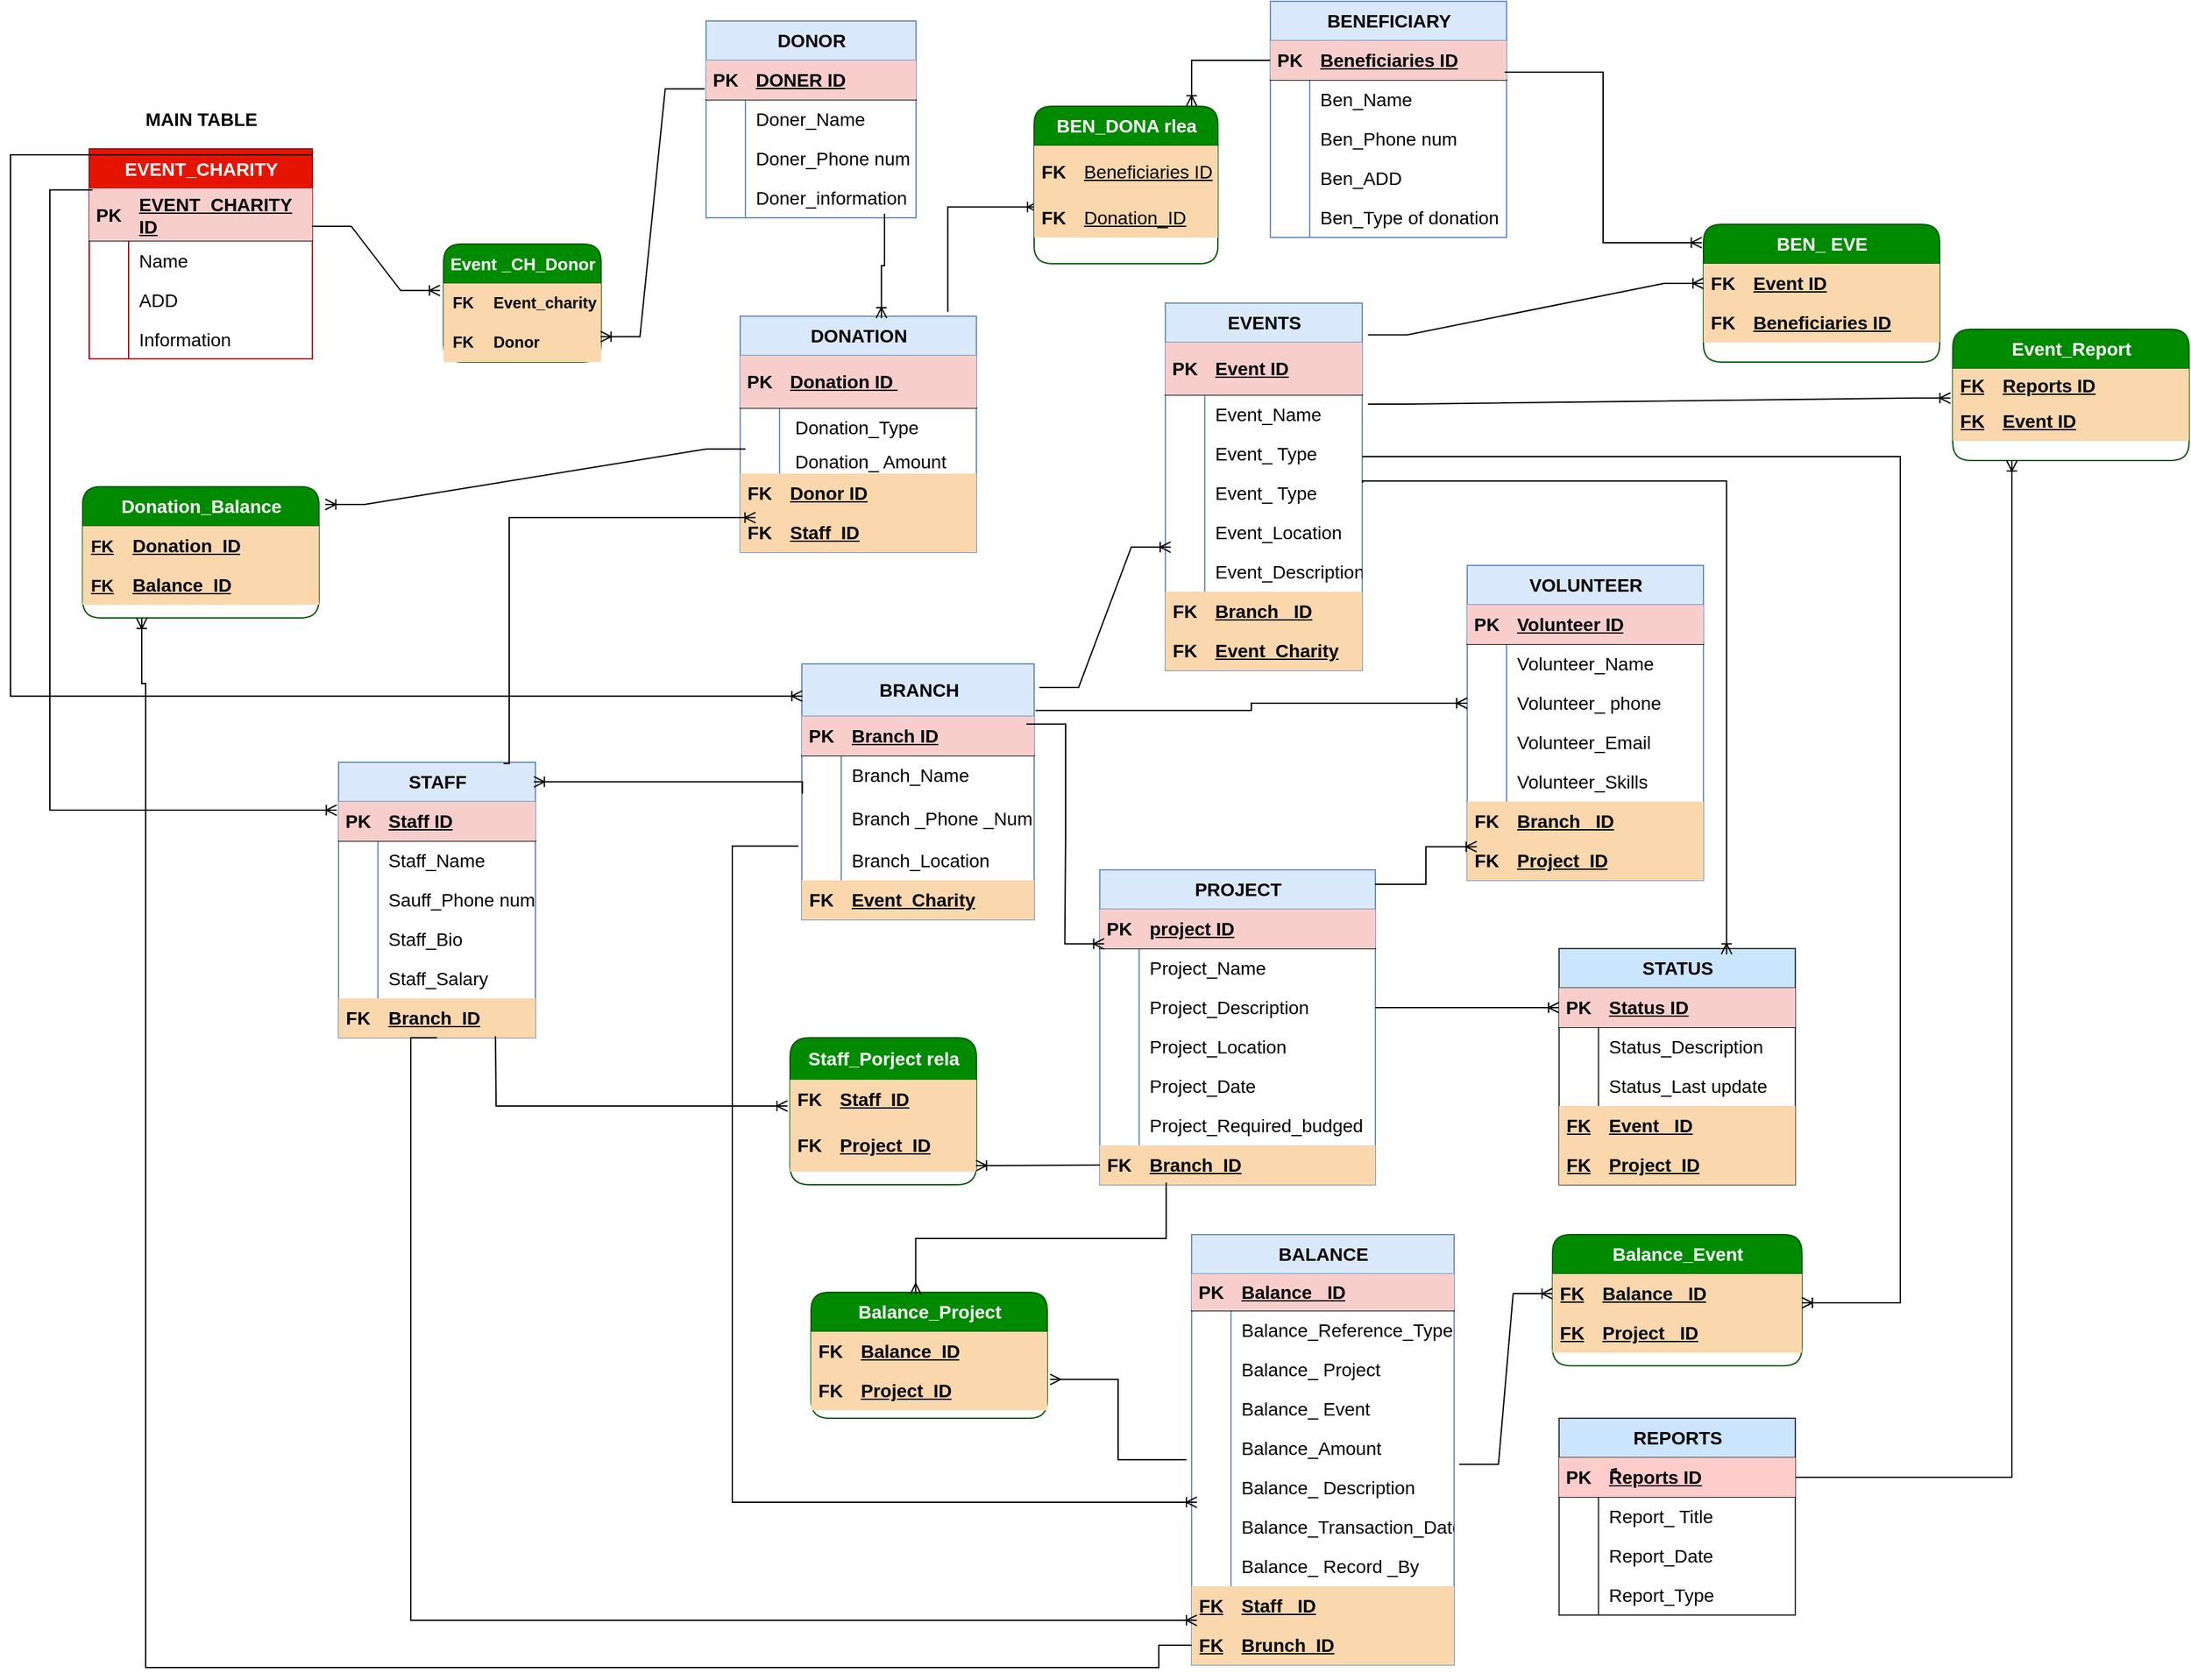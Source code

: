 <mxfile version="27.0.9">
  <diagram name="Page-1" id="GSoCslMuMNpXNm6lApfW">
    <mxGraphModel dx="1351" dy="623" grid="1" gridSize="10" guides="1" tooltips="1" connect="1" arrows="1" fold="1" page="0" pageScale="1" pageWidth="1100" pageHeight="850" background="#ffffff" math="0" shadow="0">
      <root>
        <mxCell id="0" />
        <mxCell id="1" parent="0" />
        <mxCell id="af_rRH1_7Sskszwp3lq7-14" value="&lt;span&gt;EVENT_CHARITY&lt;/span&gt;" style="shape=table;startSize=30;container=1;collapsible=1;childLayout=tableLayout;fixedRows=1;rowLines=0;fontStyle=1;align=center;resizeLast=1;html=1;fillColor=#e51400;strokeColor=#B20000;fontColor=#ffffff;fontSize=14;" parent="1" vertex="1">
          <mxGeometry x="-150" y="142.5" width="170" height="160" as="geometry">
            <mxRectangle x="30" y="40" width="160" height="30" as="alternateBounds" />
          </mxGeometry>
        </mxCell>
        <mxCell id="af_rRH1_7Sskszwp3lq7-15" value="" style="shape=tableRow;horizontal=0;startSize=0;swimlaneHead=0;swimlaneBody=0;fillColor=none;collapsible=0;dropTarget=0;points=[[0,0.5],[1,0.5]];portConstraint=eastwest;top=0;left=0;right=0;bottom=1;fontSize=14;" parent="af_rRH1_7Sskszwp3lq7-14" vertex="1">
          <mxGeometry y="30" width="170" height="40" as="geometry" />
        </mxCell>
        <mxCell id="af_rRH1_7Sskszwp3lq7-16" value="PK" style="shape=partialRectangle;connectable=0;fillColor=#f8cecc;top=0;left=0;bottom=0;right=0;fontStyle=1;overflow=hidden;whiteSpace=wrap;html=1;strokeColor=#b85450;fontSize=14;" parent="af_rRH1_7Sskszwp3lq7-15" vertex="1">
          <mxGeometry width="30" height="40" as="geometry">
            <mxRectangle width="30" height="40" as="alternateBounds" />
          </mxGeometry>
        </mxCell>
        <mxCell id="af_rRH1_7Sskszwp3lq7-17" value="&lt;font&gt;EVENT_CHARITY ID&lt;/font&gt;" style="shape=partialRectangle;connectable=0;fillColor=#f8cecc;top=0;left=0;bottom=0;right=0;align=left;spacingLeft=6;fontStyle=5;overflow=hidden;whiteSpace=wrap;html=1;strokeColor=#b85450;fontSize=14;" parent="af_rRH1_7Sskszwp3lq7-15" vertex="1">
          <mxGeometry x="30" width="140" height="40" as="geometry">
            <mxRectangle width="140" height="40" as="alternateBounds" />
          </mxGeometry>
        </mxCell>
        <mxCell id="af_rRH1_7Sskszwp3lq7-18" value="" style="shape=tableRow;horizontal=0;startSize=0;swimlaneHead=0;swimlaneBody=0;fillColor=none;collapsible=0;dropTarget=0;points=[[0,0.5],[1,0.5]];portConstraint=eastwest;top=0;left=0;right=0;bottom=0;fontSize=14;" parent="af_rRH1_7Sskszwp3lq7-14" vertex="1">
          <mxGeometry y="70" width="170" height="30" as="geometry" />
        </mxCell>
        <mxCell id="af_rRH1_7Sskszwp3lq7-19" value="" style="shape=partialRectangle;connectable=0;fillColor=none;top=0;left=0;bottom=0;right=0;editable=1;overflow=hidden;whiteSpace=wrap;html=1;fontSize=14;" parent="af_rRH1_7Sskszwp3lq7-18" vertex="1">
          <mxGeometry width="30" height="30" as="geometry">
            <mxRectangle width="30" height="30" as="alternateBounds" />
          </mxGeometry>
        </mxCell>
        <mxCell id="af_rRH1_7Sskszwp3lq7-20" value="&lt;font&gt;Name&lt;/font&gt;" style="shape=partialRectangle;connectable=0;fillColor=none;top=0;left=0;bottom=0;right=0;align=left;spacingLeft=6;overflow=hidden;whiteSpace=wrap;html=1;fontSize=14;" parent="af_rRH1_7Sskszwp3lq7-18" vertex="1">
          <mxGeometry x="30" width="140" height="30" as="geometry">
            <mxRectangle width="140" height="30" as="alternateBounds" />
          </mxGeometry>
        </mxCell>
        <mxCell id="af_rRH1_7Sskszwp3lq7-21" value="" style="shape=tableRow;horizontal=0;startSize=0;swimlaneHead=0;swimlaneBody=0;fillColor=none;collapsible=0;dropTarget=0;points=[[0,0.5],[1,0.5]];portConstraint=eastwest;top=0;left=0;right=0;bottom=0;fontSize=14;" parent="af_rRH1_7Sskszwp3lq7-14" vertex="1">
          <mxGeometry y="100" width="170" height="30" as="geometry" />
        </mxCell>
        <mxCell id="af_rRH1_7Sskszwp3lq7-22" value="" style="shape=partialRectangle;connectable=0;fillColor=none;top=0;left=0;bottom=0;right=0;editable=1;overflow=hidden;whiteSpace=wrap;html=1;fontSize=14;" parent="af_rRH1_7Sskszwp3lq7-21" vertex="1">
          <mxGeometry width="30" height="30" as="geometry">
            <mxRectangle width="30" height="30" as="alternateBounds" />
          </mxGeometry>
        </mxCell>
        <mxCell id="af_rRH1_7Sskszwp3lq7-23" value="&lt;font&gt;ADD&lt;/font&gt;" style="shape=partialRectangle;connectable=0;fillColor=none;top=0;left=0;bottom=0;right=0;align=left;spacingLeft=6;overflow=hidden;whiteSpace=wrap;html=1;fontSize=14;" parent="af_rRH1_7Sskszwp3lq7-21" vertex="1">
          <mxGeometry x="30" width="140" height="30" as="geometry">
            <mxRectangle width="140" height="30" as="alternateBounds" />
          </mxGeometry>
        </mxCell>
        <mxCell id="af_rRH1_7Sskszwp3lq7-24" value="" style="shape=tableRow;horizontal=0;startSize=0;swimlaneHead=0;swimlaneBody=0;fillColor=none;collapsible=0;dropTarget=0;points=[[0,0.5],[1,0.5]];portConstraint=eastwest;top=0;left=0;right=0;bottom=0;fontSize=14;" parent="af_rRH1_7Sskszwp3lq7-14" vertex="1">
          <mxGeometry y="130" width="170" height="30" as="geometry" />
        </mxCell>
        <mxCell id="af_rRH1_7Sskszwp3lq7-25" value="" style="shape=partialRectangle;connectable=0;fillColor=none;top=0;left=0;bottom=0;right=0;editable=1;overflow=hidden;whiteSpace=wrap;html=1;fontSize=14;" parent="af_rRH1_7Sskszwp3lq7-24" vertex="1">
          <mxGeometry width="30" height="30" as="geometry">
            <mxRectangle width="30" height="30" as="alternateBounds" />
          </mxGeometry>
        </mxCell>
        <mxCell id="af_rRH1_7Sskszwp3lq7-26" value="&lt;span&gt;&lt;span&gt;Information&lt;/span&gt;&lt;/span&gt;" style="shape=partialRectangle;connectable=0;fillColor=none;top=0;left=0;bottom=0;right=0;align=left;spacingLeft=6;overflow=hidden;whiteSpace=wrap;html=1;fontStyle=0;fontSize=14;" parent="af_rRH1_7Sskszwp3lq7-24" vertex="1">
          <mxGeometry x="30" width="140" height="30" as="geometry">
            <mxRectangle width="140" height="30" as="alternateBounds" />
          </mxGeometry>
        </mxCell>
        <mxCell id="af_rRH1_7Sskszwp3lq7-33" value="&lt;font&gt;DONOR&lt;/font&gt;" style="shape=table;startSize=30;container=1;collapsible=1;childLayout=tableLayout;fixedRows=1;rowLines=0;fontStyle=1;align=center;resizeLast=1;html=1;fillColor=#dae8fc;strokeColor=#6c8ebf;fontSize=14;" parent="1" vertex="1">
          <mxGeometry x="320" y="45" width="160" height="150" as="geometry">
            <mxRectangle x="250" y="10" width="100" height="30" as="alternateBounds" />
          </mxGeometry>
        </mxCell>
        <mxCell id="af_rRH1_7Sskszwp3lq7-34" value="" style="shape=tableRow;horizontal=0;startSize=0;swimlaneHead=0;swimlaneBody=0;fillColor=none;collapsible=0;dropTarget=0;points=[[0,0.5],[1,0.5]];portConstraint=eastwest;top=0;left=0;right=0;bottom=1;fontSize=14;" parent="af_rRH1_7Sskszwp3lq7-33" vertex="1">
          <mxGeometry y="30" width="160" height="30" as="geometry" />
        </mxCell>
        <mxCell id="af_rRH1_7Sskszwp3lq7-35" value="PK" style="shape=partialRectangle;connectable=0;fillColor=#f8cecc;top=0;left=0;bottom=0;right=0;fontStyle=1;overflow=hidden;whiteSpace=wrap;html=1;strokeColor=#b85450;fontSize=14;" parent="af_rRH1_7Sskszwp3lq7-34" vertex="1">
          <mxGeometry width="30" height="30" as="geometry">
            <mxRectangle width="30" height="30" as="alternateBounds" />
          </mxGeometry>
        </mxCell>
        <mxCell id="af_rRH1_7Sskszwp3lq7-36" value="&lt;font&gt;DONER ID&lt;/font&gt;" style="shape=partialRectangle;connectable=0;fillColor=#f8cecc;top=0;left=0;bottom=0;right=0;align=left;spacingLeft=6;fontStyle=5;overflow=hidden;whiteSpace=wrap;html=1;strokeColor=#b85450;fontSize=14;" parent="af_rRH1_7Sskszwp3lq7-34" vertex="1">
          <mxGeometry x="30" width="130" height="30" as="geometry">
            <mxRectangle width="130" height="30" as="alternateBounds" />
          </mxGeometry>
        </mxCell>
        <mxCell id="af_rRH1_7Sskszwp3lq7-37" value="" style="shape=tableRow;horizontal=0;startSize=0;swimlaneHead=0;swimlaneBody=0;fillColor=none;collapsible=0;dropTarget=0;points=[[0,0.5],[1,0.5]];portConstraint=eastwest;top=0;left=0;right=0;bottom=0;fontSize=14;" parent="af_rRH1_7Sskszwp3lq7-33" vertex="1">
          <mxGeometry y="60" width="160" height="30" as="geometry" />
        </mxCell>
        <mxCell id="af_rRH1_7Sskszwp3lq7-38" value="" style="shape=partialRectangle;connectable=0;fillColor=none;top=0;left=0;bottom=0;right=0;editable=1;overflow=hidden;whiteSpace=wrap;html=1;fontSize=14;" parent="af_rRH1_7Sskszwp3lq7-37" vertex="1">
          <mxGeometry width="30" height="30" as="geometry">
            <mxRectangle width="30" height="30" as="alternateBounds" />
          </mxGeometry>
        </mxCell>
        <mxCell id="af_rRH1_7Sskszwp3lq7-39" value="&lt;font&gt;Doner_Name&amp;nbsp;&lt;/font&gt;" style="shape=partialRectangle;connectable=0;fillColor=none;top=0;left=0;bottom=0;right=0;align=left;spacingLeft=6;overflow=hidden;whiteSpace=wrap;html=1;fontSize=14;" parent="af_rRH1_7Sskszwp3lq7-37" vertex="1">
          <mxGeometry x="30" width="130" height="30" as="geometry">
            <mxRectangle width="130" height="30" as="alternateBounds" />
          </mxGeometry>
        </mxCell>
        <mxCell id="af_rRH1_7Sskszwp3lq7-40" value="" style="shape=tableRow;horizontal=0;startSize=0;swimlaneHead=0;swimlaneBody=0;fillColor=none;collapsible=0;dropTarget=0;points=[[0,0.5],[1,0.5]];portConstraint=eastwest;top=0;left=0;right=0;bottom=0;fontSize=14;" parent="af_rRH1_7Sskszwp3lq7-33" vertex="1">
          <mxGeometry y="90" width="160" height="30" as="geometry" />
        </mxCell>
        <mxCell id="af_rRH1_7Sskszwp3lq7-41" value="" style="shape=partialRectangle;connectable=0;fillColor=none;top=0;left=0;bottom=0;right=0;editable=1;overflow=hidden;whiteSpace=wrap;html=1;fontSize=14;" parent="af_rRH1_7Sskszwp3lq7-40" vertex="1">
          <mxGeometry width="30" height="30" as="geometry">
            <mxRectangle width="30" height="30" as="alternateBounds" />
          </mxGeometry>
        </mxCell>
        <mxCell id="af_rRH1_7Sskszwp3lq7-42" value="&lt;font&gt;Doner_Phone num&lt;/font&gt;" style="shape=partialRectangle;connectable=0;fillColor=none;top=0;left=0;bottom=0;right=0;align=left;spacingLeft=6;overflow=hidden;whiteSpace=wrap;html=1;fontSize=14;" parent="af_rRH1_7Sskszwp3lq7-40" vertex="1">
          <mxGeometry x="30" width="130" height="30" as="geometry">
            <mxRectangle width="130" height="30" as="alternateBounds" />
          </mxGeometry>
        </mxCell>
        <mxCell id="af_rRH1_7Sskszwp3lq7-43" value="" style="shape=tableRow;horizontal=0;startSize=0;swimlaneHead=0;swimlaneBody=0;fillColor=none;collapsible=0;dropTarget=0;points=[[0,0.5],[1,0.5]];portConstraint=eastwest;top=0;left=0;right=0;bottom=0;fontSize=14;" parent="af_rRH1_7Sskszwp3lq7-33" vertex="1">
          <mxGeometry y="120" width="160" height="30" as="geometry" />
        </mxCell>
        <mxCell id="af_rRH1_7Sskszwp3lq7-44" value="" style="shape=partialRectangle;connectable=0;fillColor=none;top=0;left=0;bottom=0;right=0;editable=1;overflow=hidden;whiteSpace=wrap;html=1;fontSize=14;" parent="af_rRH1_7Sskszwp3lq7-43" vertex="1">
          <mxGeometry width="30" height="30" as="geometry">
            <mxRectangle width="30" height="30" as="alternateBounds" />
          </mxGeometry>
        </mxCell>
        <mxCell id="af_rRH1_7Sskszwp3lq7-45" value="&lt;span&gt;Doner_information&lt;/span&gt;" style="shape=partialRectangle;connectable=0;fillColor=none;top=0;left=0;bottom=0;right=0;align=left;spacingLeft=6;overflow=hidden;whiteSpace=wrap;html=1;fontSize=14;" parent="af_rRH1_7Sskszwp3lq7-43" vertex="1">
          <mxGeometry x="30" width="130" height="30" as="geometry">
            <mxRectangle width="130" height="30" as="alternateBounds" />
          </mxGeometry>
        </mxCell>
        <mxCell id="af_rRH1_7Sskszwp3lq7-46" value="&lt;font&gt;STAFF&lt;/font&gt;" style="shape=table;startSize=30;container=1;collapsible=1;childLayout=tableLayout;fixedRows=1;rowLines=0;fontStyle=1;align=center;resizeLast=1;html=1;fillColor=#dae8fc;strokeColor=#6c8ebf;fontSize=14;" parent="1" vertex="1">
          <mxGeometry x="40" y="610" width="150" height="210" as="geometry" />
        </mxCell>
        <mxCell id="af_rRH1_7Sskszwp3lq7-47" value="" style="shape=tableRow;horizontal=0;startSize=0;swimlaneHead=0;swimlaneBody=0;fillColor=none;collapsible=0;dropTarget=0;points=[[0,0.5],[1,0.5]];portConstraint=eastwest;top=0;left=0;right=0;bottom=1;fontSize=14;" parent="af_rRH1_7Sskszwp3lq7-46" vertex="1">
          <mxGeometry y="30" width="150" height="30" as="geometry" />
        </mxCell>
        <mxCell id="af_rRH1_7Sskszwp3lq7-48" value="PK" style="shape=partialRectangle;connectable=0;fillColor=#f8cecc;top=0;left=0;bottom=0;right=0;fontStyle=1;overflow=hidden;whiteSpace=wrap;html=1;strokeColor=#b85450;fontSize=14;" parent="af_rRH1_7Sskszwp3lq7-47" vertex="1">
          <mxGeometry width="30" height="30" as="geometry">
            <mxRectangle width="30" height="30" as="alternateBounds" />
          </mxGeometry>
        </mxCell>
        <mxCell id="af_rRH1_7Sskszwp3lq7-49" value="&lt;font&gt;Staff ID&lt;/font&gt;" style="shape=partialRectangle;connectable=0;fillColor=#f8cecc;top=0;left=0;bottom=0;right=0;align=left;spacingLeft=6;fontStyle=5;overflow=hidden;whiteSpace=wrap;html=1;strokeColor=#b85450;fontSize=14;" parent="af_rRH1_7Sskszwp3lq7-47" vertex="1">
          <mxGeometry x="30" width="120" height="30" as="geometry">
            <mxRectangle width="120" height="30" as="alternateBounds" />
          </mxGeometry>
        </mxCell>
        <mxCell id="af_rRH1_7Sskszwp3lq7-50" value="" style="shape=tableRow;horizontal=0;startSize=0;swimlaneHead=0;swimlaneBody=0;fillColor=none;collapsible=0;dropTarget=0;points=[[0,0.5],[1,0.5]];portConstraint=eastwest;top=0;left=0;right=0;bottom=0;fontSize=14;" parent="af_rRH1_7Sskszwp3lq7-46" vertex="1">
          <mxGeometry y="60" width="150" height="30" as="geometry" />
        </mxCell>
        <mxCell id="af_rRH1_7Sskszwp3lq7-51" value="" style="shape=partialRectangle;connectable=0;fillColor=none;top=0;left=0;bottom=0;right=0;editable=1;overflow=hidden;whiteSpace=wrap;html=1;fontSize=14;" parent="af_rRH1_7Sskszwp3lq7-50" vertex="1">
          <mxGeometry width="30" height="30" as="geometry">
            <mxRectangle width="30" height="30" as="alternateBounds" />
          </mxGeometry>
        </mxCell>
        <mxCell id="af_rRH1_7Sskszwp3lq7-52" value="&lt;font&gt;Staff_Name&lt;span style=&quot;white-space: pre;&quot;&gt;&#x9;&lt;/span&gt;&lt;span style=&quot;white-space: pre;&quot;&gt;&#x9;&lt;/span&gt;&lt;/font&gt;" style="shape=partialRectangle;connectable=0;fillColor=none;top=0;left=0;bottom=0;right=0;align=left;spacingLeft=6;overflow=hidden;whiteSpace=wrap;html=1;fontSize=14;" parent="af_rRH1_7Sskszwp3lq7-50" vertex="1">
          <mxGeometry x="30" width="120" height="30" as="geometry">
            <mxRectangle width="120" height="30" as="alternateBounds" />
          </mxGeometry>
        </mxCell>
        <mxCell id="Ak3IiPPaN088hp9t2bBl-4" value="" style="shape=tableRow;horizontal=0;startSize=0;swimlaneHead=0;swimlaneBody=0;fillColor=none;collapsible=0;dropTarget=0;points=[[0,0.5],[1,0.5]];portConstraint=eastwest;top=0;left=0;right=0;bottom=0;fontSize=14;" parent="af_rRH1_7Sskszwp3lq7-46" vertex="1">
          <mxGeometry y="90" width="150" height="30" as="geometry" />
        </mxCell>
        <mxCell id="Ak3IiPPaN088hp9t2bBl-5" value="" style="shape=partialRectangle;connectable=0;fillColor=none;top=0;left=0;bottom=0;right=0;editable=1;overflow=hidden;whiteSpace=wrap;html=1;fontSize=14;" parent="Ak3IiPPaN088hp9t2bBl-4" vertex="1">
          <mxGeometry width="30" height="30" as="geometry">
            <mxRectangle width="30" height="30" as="alternateBounds" />
          </mxGeometry>
        </mxCell>
        <mxCell id="Ak3IiPPaN088hp9t2bBl-6" value="&lt;font&gt;Sauff_Phone num&lt;/font&gt;" style="shape=partialRectangle;connectable=0;fillColor=none;top=0;left=0;bottom=0;right=0;align=left;spacingLeft=6;overflow=hidden;whiteSpace=wrap;html=1;fontSize=14;" parent="Ak3IiPPaN088hp9t2bBl-4" vertex="1">
          <mxGeometry x="30" width="120" height="30" as="geometry">
            <mxRectangle width="120" height="30" as="alternateBounds" />
          </mxGeometry>
        </mxCell>
        <mxCell id="af_rRH1_7Sskszwp3lq7-53" value="" style="shape=tableRow;horizontal=0;startSize=0;swimlaneHead=0;swimlaneBody=0;fillColor=none;collapsible=0;dropTarget=0;points=[[0,0.5],[1,0.5]];portConstraint=eastwest;top=0;left=0;right=0;bottom=0;fontSize=14;" parent="af_rRH1_7Sskszwp3lq7-46" vertex="1">
          <mxGeometry y="120" width="150" height="30" as="geometry" />
        </mxCell>
        <mxCell id="af_rRH1_7Sskszwp3lq7-54" value="" style="shape=partialRectangle;connectable=0;fillColor=none;top=0;left=0;bottom=0;right=0;editable=1;overflow=hidden;whiteSpace=wrap;html=1;fontSize=14;" parent="af_rRH1_7Sskszwp3lq7-53" vertex="1">
          <mxGeometry width="30" height="30" as="geometry">
            <mxRectangle width="30" height="30" as="alternateBounds" />
          </mxGeometry>
        </mxCell>
        <mxCell id="af_rRH1_7Sskszwp3lq7-55" value="&lt;span&gt;Staff_Bio&lt;/span&gt;" style="shape=partialRectangle;connectable=0;fillColor=none;top=0;left=0;bottom=0;right=0;align=left;spacingLeft=6;overflow=hidden;whiteSpace=wrap;html=1;fontSize=14;" parent="af_rRH1_7Sskszwp3lq7-53" vertex="1">
          <mxGeometry x="30" width="120" height="30" as="geometry">
            <mxRectangle width="120" height="30" as="alternateBounds" />
          </mxGeometry>
        </mxCell>
        <mxCell id="af_rRH1_7Sskszwp3lq7-56" value="" style="shape=tableRow;horizontal=0;startSize=0;swimlaneHead=0;swimlaneBody=0;fillColor=none;collapsible=0;dropTarget=0;points=[[0,0.5],[1,0.5]];portConstraint=eastwest;top=0;left=0;right=0;bottom=0;fontSize=14;" parent="af_rRH1_7Sskszwp3lq7-46" vertex="1">
          <mxGeometry y="150" width="150" height="30" as="geometry" />
        </mxCell>
        <mxCell id="af_rRH1_7Sskszwp3lq7-57" value="" style="shape=partialRectangle;connectable=0;fillColor=none;top=0;left=0;bottom=0;right=0;editable=1;overflow=hidden;whiteSpace=wrap;html=1;fontSize=14;" parent="af_rRH1_7Sskszwp3lq7-56" vertex="1">
          <mxGeometry width="30" height="30" as="geometry">
            <mxRectangle width="30" height="30" as="alternateBounds" />
          </mxGeometry>
        </mxCell>
        <mxCell id="af_rRH1_7Sskszwp3lq7-58" value="&lt;font&gt;Staff_Salary&lt;/font&gt;" style="shape=partialRectangle;connectable=0;fillColor=none;top=0;left=0;bottom=0;right=0;align=left;spacingLeft=6;overflow=hidden;whiteSpace=wrap;html=1;fontSize=14;" parent="af_rRH1_7Sskszwp3lq7-56" vertex="1">
          <mxGeometry x="30" width="120" height="30" as="geometry">
            <mxRectangle width="120" height="30" as="alternateBounds" />
          </mxGeometry>
        </mxCell>
        <mxCell id="J2LwtX1DBDof_LrV4NjT-51" value="" style="shape=tableRow;horizontal=0;startSize=0;swimlaneHead=0;swimlaneBody=0;fillColor=none;collapsible=0;dropTarget=0;points=[[0,0.5],[1,0.5]];portConstraint=eastwest;top=0;left=0;right=0;bottom=0;fontSize=14;" parent="af_rRH1_7Sskszwp3lq7-46" vertex="1">
          <mxGeometry y="180" width="150" height="30" as="geometry" />
        </mxCell>
        <mxCell id="J2LwtX1DBDof_LrV4NjT-52" value="&lt;font&gt;&lt;b&gt;FK&lt;/b&gt;&lt;/font&gt;" style="shape=partialRectangle;connectable=0;fillColor=#fad7ac;top=0;left=0;bottom=0;right=0;editable=1;overflow=hidden;whiteSpace=wrap;html=1;strokeColor=#b46504;fontSize=14;" parent="J2LwtX1DBDof_LrV4NjT-51" vertex="1">
          <mxGeometry width="30" height="30" as="geometry">
            <mxRectangle width="30" height="30" as="alternateBounds" />
          </mxGeometry>
        </mxCell>
        <mxCell id="J2LwtX1DBDof_LrV4NjT-53" value="&lt;font&gt;&lt;b&gt;&lt;u&gt;Branch_ID&lt;/u&gt;&lt;/b&gt;&lt;/font&gt;" style="shape=partialRectangle;connectable=0;fillColor=#fad7ac;top=0;left=0;bottom=0;right=0;align=left;spacingLeft=6;overflow=hidden;whiteSpace=wrap;html=1;strokeColor=#b46504;fontSize=14;" parent="J2LwtX1DBDof_LrV4NjT-51" vertex="1">
          <mxGeometry x="30" width="120" height="30" as="geometry">
            <mxRectangle width="120" height="30" as="alternateBounds" />
          </mxGeometry>
        </mxCell>
        <mxCell id="af_rRH1_7Sskszwp3lq7-59" value="&lt;font&gt;DONATION&lt;/font&gt;" style="shape=table;startSize=30;container=1;collapsible=1;childLayout=tableLayout;fixedRows=1;rowLines=0;fontStyle=1;align=center;resizeLast=1;html=1;fillColor=#dae8fc;strokeColor=#6c8ebf;fontSize=14;" parent="1" vertex="1">
          <mxGeometry x="346" y="270" width="180" height="180" as="geometry" />
        </mxCell>
        <mxCell id="af_rRH1_7Sskszwp3lq7-60" value="" style="shape=tableRow;horizontal=0;startSize=0;swimlaneHead=0;swimlaneBody=0;fillColor=none;collapsible=0;dropTarget=0;points=[[0,0.5],[1,0.5]];portConstraint=eastwest;top=0;left=0;right=0;bottom=1;fontSize=14;" parent="af_rRH1_7Sskszwp3lq7-59" vertex="1">
          <mxGeometry y="30" width="180" height="40" as="geometry" />
        </mxCell>
        <mxCell id="af_rRH1_7Sskszwp3lq7-61" value="PK" style="shape=partialRectangle;connectable=0;fillColor=#f8cecc;top=0;left=0;bottom=0;right=0;fontStyle=1;overflow=hidden;whiteSpace=wrap;html=1;strokeColor=#b85450;fontSize=14;" parent="af_rRH1_7Sskszwp3lq7-60" vertex="1">
          <mxGeometry width="30" height="40" as="geometry">
            <mxRectangle width="30" height="40" as="alternateBounds" />
          </mxGeometry>
        </mxCell>
        <mxCell id="af_rRH1_7Sskszwp3lq7-62" value="&lt;font&gt;Donation ID&amp;nbsp;&lt;/font&gt;" style="shape=partialRectangle;connectable=0;fillColor=#f8cecc;top=0;left=0;bottom=0;right=0;align=left;spacingLeft=6;fontStyle=5;overflow=hidden;whiteSpace=wrap;html=1;strokeColor=#b85450;fontSize=14;" parent="af_rRH1_7Sskszwp3lq7-60" vertex="1">
          <mxGeometry x="30" width="150" height="40" as="geometry">
            <mxRectangle width="150" height="40" as="alternateBounds" />
          </mxGeometry>
        </mxCell>
        <mxCell id="PoPfyS618-nWUV2gjvTO-54" value="" style="shape=tableRow;horizontal=0;startSize=0;swimlaneHead=0;swimlaneBody=0;fillColor=none;collapsible=0;dropTarget=0;points=[[0,0.5],[1,0.5]];portConstraint=eastwest;top=0;left=0;right=0;bottom=0;fontSize=14;" parent="af_rRH1_7Sskszwp3lq7-59" vertex="1">
          <mxGeometry y="70" width="180" height="30" as="geometry" />
        </mxCell>
        <mxCell id="PoPfyS618-nWUV2gjvTO-55" value="" style="shape=partialRectangle;connectable=0;fillColor=none;top=0;left=0;bottom=0;right=0;editable=1;overflow=hidden;whiteSpace=wrap;html=1;fontSize=14;" parent="PoPfyS618-nWUV2gjvTO-54" vertex="1">
          <mxGeometry width="30" height="30" as="geometry">
            <mxRectangle width="30" height="30" as="alternateBounds" />
          </mxGeometry>
        </mxCell>
        <mxCell id="PoPfyS618-nWUV2gjvTO-56" value="&lt;font&gt;&amp;nbsp;Donation_Type&lt;/font&gt;" style="shape=partialRectangle;connectable=0;fillColor=none;top=0;left=0;bottom=0;right=0;align=left;spacingLeft=6;overflow=hidden;whiteSpace=wrap;html=1;fontSize=14;" parent="PoPfyS618-nWUV2gjvTO-54" vertex="1">
          <mxGeometry x="30" width="150" height="30" as="geometry">
            <mxRectangle width="150" height="30" as="alternateBounds" />
          </mxGeometry>
        </mxCell>
        <mxCell id="af_rRH1_7Sskszwp3lq7-66" value="" style="shape=tableRow;horizontal=0;startSize=0;swimlaneHead=0;swimlaneBody=0;fillColor=none;collapsible=0;dropTarget=0;points=[[0,0.5],[1,0.5]];portConstraint=eastwest;top=0;left=0;right=0;bottom=0;fontSize=14;" parent="af_rRH1_7Sskszwp3lq7-59" vertex="1">
          <mxGeometry y="100" width="180" height="20" as="geometry" />
        </mxCell>
        <mxCell id="af_rRH1_7Sskszwp3lq7-67" value="" style="shape=partialRectangle;connectable=0;fillColor=none;top=0;left=0;bottom=0;right=0;editable=1;overflow=hidden;whiteSpace=wrap;html=1;fontSize=14;" parent="af_rRH1_7Sskszwp3lq7-66" vertex="1">
          <mxGeometry width="30" height="20" as="geometry">
            <mxRectangle width="30" height="20" as="alternateBounds" />
          </mxGeometry>
        </mxCell>
        <mxCell id="af_rRH1_7Sskszwp3lq7-68" value="&lt;font&gt;&amp;nbsp;Donation_ Amount&lt;/font&gt;" style="shape=partialRectangle;connectable=0;fillColor=none;top=0;left=0;bottom=0;right=0;align=left;spacingLeft=6;overflow=hidden;whiteSpace=wrap;html=1;fontSize=14;" parent="af_rRH1_7Sskszwp3lq7-66" vertex="1">
          <mxGeometry x="30" width="150" height="20" as="geometry">
            <mxRectangle width="150" height="20" as="alternateBounds" />
          </mxGeometry>
        </mxCell>
        <mxCell id="af_rRH1_7Sskszwp3lq7-69" value="" style="shape=tableRow;horizontal=0;startSize=0;swimlaneHead=0;swimlaneBody=0;fillColor=none;collapsible=0;dropTarget=0;points=[[0,0.5],[1,0.5]];portConstraint=eastwest;top=0;left=0;right=0;bottom=0;fontSize=14;" parent="af_rRH1_7Sskszwp3lq7-59" vertex="1">
          <mxGeometry y="120" width="180" height="30" as="geometry" />
        </mxCell>
        <mxCell id="af_rRH1_7Sskszwp3lq7-70" value="&lt;b&gt;&lt;font&gt;FK&lt;/font&gt;&lt;/b&gt;" style="shape=partialRectangle;connectable=0;fillColor=#fad7ac;top=0;left=0;bottom=0;right=0;editable=1;overflow=hidden;whiteSpace=wrap;html=1;strokeColor=#b46504;fontSize=14;" parent="af_rRH1_7Sskszwp3lq7-69" vertex="1">
          <mxGeometry width="30" height="30" as="geometry">
            <mxRectangle width="30" height="30" as="alternateBounds" />
          </mxGeometry>
        </mxCell>
        <mxCell id="af_rRH1_7Sskszwp3lq7-71" value="&lt;font&gt;&lt;b&gt;&lt;u&gt;Donor ID&lt;/u&gt;&lt;/b&gt;&lt;/font&gt;" style="shape=partialRectangle;connectable=0;fillColor=#fad7ac;top=0;left=0;bottom=0;right=0;align=left;spacingLeft=6;overflow=hidden;whiteSpace=wrap;html=1;strokeColor=#b46504;fontSize=14;" parent="af_rRH1_7Sskszwp3lq7-69" vertex="1">
          <mxGeometry x="30" width="150" height="30" as="geometry">
            <mxRectangle width="150" height="30" as="alternateBounds" />
          </mxGeometry>
        </mxCell>
        <mxCell id="J2LwtX1DBDof_LrV4NjT-44" value="" style="shape=tableRow;horizontal=0;startSize=0;swimlaneHead=0;swimlaneBody=0;fillColor=none;collapsible=0;dropTarget=0;points=[[0,0.5],[1,0.5]];portConstraint=eastwest;top=0;left=0;right=0;bottom=0;fontSize=14;" parent="af_rRH1_7Sskszwp3lq7-59" vertex="1">
          <mxGeometry y="150" width="180" height="30" as="geometry" />
        </mxCell>
        <mxCell id="J2LwtX1DBDof_LrV4NjT-45" value="&lt;b&gt;&lt;font&gt;FK&lt;/font&gt;&lt;/b&gt;" style="shape=partialRectangle;connectable=0;fillColor=#fad7ac;top=0;left=0;bottom=0;right=0;editable=1;overflow=hidden;whiteSpace=wrap;html=1;strokeColor=#b46504;fontSize=14;" parent="J2LwtX1DBDof_LrV4NjT-44" vertex="1">
          <mxGeometry width="30" height="30" as="geometry">
            <mxRectangle width="30" height="30" as="alternateBounds" />
          </mxGeometry>
        </mxCell>
        <mxCell id="J2LwtX1DBDof_LrV4NjT-46" value="&lt;span&gt;&lt;b&gt;&lt;u&gt;Staff_ID&lt;/u&gt;&lt;/b&gt;&lt;/span&gt;" style="shape=partialRectangle;connectable=0;fillColor=#fad7ac;top=0;left=0;bottom=0;right=0;align=left;spacingLeft=6;overflow=hidden;whiteSpace=wrap;html=1;strokeColor=#b46504;fontSize=14;" parent="J2LwtX1DBDof_LrV4NjT-44" vertex="1">
          <mxGeometry x="30" width="150" height="30" as="geometry">
            <mxRectangle width="150" height="30" as="alternateBounds" />
          </mxGeometry>
        </mxCell>
        <mxCell id="af_rRH1_7Sskszwp3lq7-78" value="&lt;span style=&quot;text-align: left; text-wrap-mode: wrap;&quot;&gt;&lt;font&gt;BENEFICIARY&lt;/font&gt;&lt;/span&gt;" style="shape=table;startSize=30;container=1;collapsible=1;childLayout=tableLayout;fixedRows=1;rowLines=0;fontStyle=1;align=center;resizeLast=1;html=1;fillColor=#dae8fc;strokeColor=#6c8ebf;fontSize=14;" parent="1" vertex="1">
          <mxGeometry x="750" y="30" width="180" height="180" as="geometry">
            <mxRectangle x="610" y="20" width="140" height="30" as="alternateBounds" />
          </mxGeometry>
        </mxCell>
        <mxCell id="af_rRH1_7Sskszwp3lq7-79" value="" style="shape=tableRow;horizontal=0;startSize=0;swimlaneHead=0;swimlaneBody=0;fillColor=none;collapsible=0;dropTarget=0;points=[[0,0.5],[1,0.5]];portConstraint=eastwest;top=0;left=0;right=0;bottom=1;fontSize=14;" parent="af_rRH1_7Sskszwp3lq7-78" vertex="1">
          <mxGeometry y="30" width="180" height="30" as="geometry" />
        </mxCell>
        <mxCell id="af_rRH1_7Sskszwp3lq7-80" value="PK" style="shape=partialRectangle;connectable=0;fillColor=#f8cecc;top=0;left=0;bottom=0;right=0;fontStyle=1;overflow=hidden;whiteSpace=wrap;html=1;strokeColor=#b85450;fontSize=14;" parent="af_rRH1_7Sskszwp3lq7-79" vertex="1">
          <mxGeometry width="30" height="30" as="geometry">
            <mxRectangle width="30" height="30" as="alternateBounds" />
          </mxGeometry>
        </mxCell>
        <mxCell id="af_rRH1_7Sskszwp3lq7-81" value="&lt;font&gt;Beneficiaries ID&lt;/font&gt;" style="shape=partialRectangle;connectable=0;fillColor=#f8cecc;top=0;left=0;bottom=0;right=0;align=left;spacingLeft=6;fontStyle=5;overflow=hidden;whiteSpace=wrap;html=1;strokeColor=#b85450;fontSize=14;" parent="af_rRH1_7Sskszwp3lq7-79" vertex="1">
          <mxGeometry x="30" width="150" height="30" as="geometry">
            <mxRectangle width="150" height="30" as="alternateBounds" />
          </mxGeometry>
        </mxCell>
        <mxCell id="af_rRH1_7Sskszwp3lq7-82" value="" style="shape=tableRow;horizontal=0;startSize=0;swimlaneHead=0;swimlaneBody=0;fillColor=none;collapsible=0;dropTarget=0;points=[[0,0.5],[1,0.5]];portConstraint=eastwest;top=0;left=0;right=0;bottom=0;fontSize=14;" parent="af_rRH1_7Sskszwp3lq7-78" vertex="1">
          <mxGeometry y="60" width="180" height="30" as="geometry" />
        </mxCell>
        <mxCell id="af_rRH1_7Sskszwp3lq7-83" value="" style="shape=partialRectangle;connectable=0;fillColor=none;top=0;left=0;bottom=0;right=0;editable=1;overflow=hidden;whiteSpace=wrap;html=1;fontSize=14;" parent="af_rRH1_7Sskszwp3lq7-82" vertex="1">
          <mxGeometry width="30" height="30" as="geometry">
            <mxRectangle width="30" height="30" as="alternateBounds" />
          </mxGeometry>
        </mxCell>
        <mxCell id="af_rRH1_7Sskszwp3lq7-84" value="&lt;font&gt;Ben_Name&lt;/font&gt;" style="shape=partialRectangle;connectable=0;fillColor=none;top=0;left=0;bottom=0;right=0;align=left;spacingLeft=6;overflow=hidden;whiteSpace=wrap;html=1;fontSize=14;" parent="af_rRH1_7Sskszwp3lq7-82" vertex="1">
          <mxGeometry x="30" width="150" height="30" as="geometry">
            <mxRectangle width="150" height="30" as="alternateBounds" />
          </mxGeometry>
        </mxCell>
        <mxCell id="af_rRH1_7Sskszwp3lq7-85" value="" style="shape=tableRow;horizontal=0;startSize=0;swimlaneHead=0;swimlaneBody=0;fillColor=none;collapsible=0;dropTarget=0;points=[[0,0.5],[1,0.5]];portConstraint=eastwest;top=0;left=0;right=0;bottom=0;fontSize=14;" parent="af_rRH1_7Sskszwp3lq7-78" vertex="1">
          <mxGeometry y="90" width="180" height="30" as="geometry" />
        </mxCell>
        <mxCell id="af_rRH1_7Sskszwp3lq7-86" value="" style="shape=partialRectangle;connectable=0;fillColor=none;top=0;left=0;bottom=0;right=0;editable=1;overflow=hidden;whiteSpace=wrap;html=1;fontSize=14;" parent="af_rRH1_7Sskszwp3lq7-85" vertex="1">
          <mxGeometry width="30" height="30" as="geometry">
            <mxRectangle width="30" height="30" as="alternateBounds" />
          </mxGeometry>
        </mxCell>
        <mxCell id="af_rRH1_7Sskszwp3lq7-87" value="&lt;font&gt;Ben_Phone num&lt;/font&gt;" style="shape=partialRectangle;connectable=0;fillColor=none;top=0;left=0;bottom=0;right=0;align=left;spacingLeft=6;overflow=hidden;whiteSpace=wrap;html=1;fontSize=14;" parent="af_rRH1_7Sskszwp3lq7-85" vertex="1">
          <mxGeometry x="30" width="150" height="30" as="geometry">
            <mxRectangle width="150" height="30" as="alternateBounds" />
          </mxGeometry>
        </mxCell>
        <mxCell id="af_rRH1_7Sskszwp3lq7-88" value="" style="shape=tableRow;horizontal=0;startSize=0;swimlaneHead=0;swimlaneBody=0;fillColor=none;collapsible=0;dropTarget=0;points=[[0,0.5],[1,0.5]];portConstraint=eastwest;top=0;left=0;right=0;bottom=0;fontSize=14;" parent="af_rRH1_7Sskszwp3lq7-78" vertex="1">
          <mxGeometry y="120" width="180" height="30" as="geometry" />
        </mxCell>
        <mxCell id="af_rRH1_7Sskszwp3lq7-89" value="" style="shape=partialRectangle;connectable=0;fillColor=none;top=0;left=0;bottom=0;right=0;editable=1;overflow=hidden;whiteSpace=wrap;html=1;fontSize=14;" parent="af_rRH1_7Sskszwp3lq7-88" vertex="1">
          <mxGeometry width="30" height="30" as="geometry">
            <mxRectangle width="30" height="30" as="alternateBounds" />
          </mxGeometry>
        </mxCell>
        <mxCell id="af_rRH1_7Sskszwp3lq7-90" value="&lt;font&gt;Ben_ADD&lt;/font&gt;" style="shape=partialRectangle;connectable=0;fillColor=none;top=0;left=0;bottom=0;right=0;align=left;spacingLeft=6;overflow=hidden;whiteSpace=wrap;html=1;fontSize=14;" parent="af_rRH1_7Sskszwp3lq7-88" vertex="1">
          <mxGeometry x="30" width="150" height="30" as="geometry">
            <mxRectangle width="150" height="30" as="alternateBounds" />
          </mxGeometry>
        </mxCell>
        <mxCell id="af_rRH1_7Sskszwp3lq7-91" value="" style="shape=tableRow;horizontal=0;startSize=0;swimlaneHead=0;swimlaneBody=0;fillColor=none;collapsible=0;dropTarget=0;points=[[0,0.5],[1,0.5]];portConstraint=eastwest;top=0;left=0;right=0;bottom=0;fontSize=14;" parent="af_rRH1_7Sskszwp3lq7-78" vertex="1">
          <mxGeometry y="150" width="180" height="30" as="geometry" />
        </mxCell>
        <mxCell id="af_rRH1_7Sskszwp3lq7-92" value="" style="shape=partialRectangle;connectable=0;fillColor=none;top=0;left=0;bottom=0;right=0;editable=1;overflow=hidden;whiteSpace=wrap;html=1;fontSize=14;" parent="af_rRH1_7Sskszwp3lq7-91" vertex="1">
          <mxGeometry width="30" height="30" as="geometry">
            <mxRectangle width="30" height="30" as="alternateBounds" />
          </mxGeometry>
        </mxCell>
        <mxCell id="af_rRH1_7Sskszwp3lq7-93" value="&lt;font&gt;Ben_Type of donation&lt;/font&gt;" style="shape=partialRectangle;connectable=0;fillColor=none;top=0;left=0;bottom=0;right=0;align=left;spacingLeft=6;overflow=hidden;whiteSpace=wrap;html=1;fontSize=14;" parent="af_rRH1_7Sskszwp3lq7-91" vertex="1">
          <mxGeometry x="30" width="150" height="30" as="geometry">
            <mxRectangle width="150" height="30" as="alternateBounds" />
          </mxGeometry>
        </mxCell>
        <mxCell id="af_rRH1_7Sskszwp3lq7-110" value="&lt;font&gt;EVENTS&lt;/font&gt;" style="shape=table;startSize=30;container=1;collapsible=1;childLayout=tableLayout;fixedRows=1;rowLines=0;fontStyle=1;align=center;resizeLast=1;html=1;fillColor=#dae8fc;strokeColor=#6c8ebf;fontSize=14;" parent="1" vertex="1">
          <mxGeometry x="670" y="260" width="150" height="280" as="geometry" />
        </mxCell>
        <mxCell id="af_rRH1_7Sskszwp3lq7-111" value="" style="shape=tableRow;horizontal=0;startSize=0;swimlaneHead=0;swimlaneBody=0;fillColor=none;collapsible=0;dropTarget=0;points=[[0,0.5],[1,0.5]];portConstraint=eastwest;top=0;left=0;right=0;bottom=1;fontSize=14;" parent="af_rRH1_7Sskszwp3lq7-110" vertex="1">
          <mxGeometry y="30" width="150" height="40" as="geometry" />
        </mxCell>
        <mxCell id="af_rRH1_7Sskszwp3lq7-112" value="PK" style="shape=partialRectangle;connectable=0;fillColor=#f8cecc;top=0;left=0;bottom=0;right=0;fontStyle=1;overflow=hidden;whiteSpace=wrap;html=1;strokeColor=#b85450;fontSize=14;" parent="af_rRH1_7Sskszwp3lq7-111" vertex="1">
          <mxGeometry width="30" height="40" as="geometry">
            <mxRectangle width="30" height="40" as="alternateBounds" />
          </mxGeometry>
        </mxCell>
        <mxCell id="af_rRH1_7Sskszwp3lq7-113" value="&lt;font&gt;Event ID&lt;/font&gt;" style="shape=partialRectangle;connectable=0;fillColor=#f8cecc;top=0;left=0;bottom=0;right=0;align=left;spacingLeft=6;fontStyle=5;overflow=hidden;whiteSpace=wrap;html=1;strokeColor=#b85450;fontSize=14;" parent="af_rRH1_7Sskszwp3lq7-111" vertex="1">
          <mxGeometry x="30" width="120" height="40" as="geometry">
            <mxRectangle width="120" height="40" as="alternateBounds" />
          </mxGeometry>
        </mxCell>
        <mxCell id="af_rRH1_7Sskszwp3lq7-114" value="" style="shape=tableRow;horizontal=0;startSize=0;swimlaneHead=0;swimlaneBody=0;fillColor=none;collapsible=0;dropTarget=0;points=[[0,0.5],[1,0.5]];portConstraint=eastwest;top=0;left=0;right=0;bottom=0;fontSize=14;" parent="af_rRH1_7Sskszwp3lq7-110" vertex="1">
          <mxGeometry y="70" width="150" height="30" as="geometry" />
        </mxCell>
        <mxCell id="af_rRH1_7Sskszwp3lq7-115" value="" style="shape=partialRectangle;connectable=0;fillColor=none;top=0;left=0;bottom=0;right=0;editable=1;overflow=hidden;whiteSpace=wrap;html=1;fontSize=14;" parent="af_rRH1_7Sskszwp3lq7-114" vertex="1">
          <mxGeometry width="30" height="30" as="geometry">
            <mxRectangle width="30" height="30" as="alternateBounds" />
          </mxGeometry>
        </mxCell>
        <mxCell id="af_rRH1_7Sskszwp3lq7-116" value="&lt;font&gt;Event_Name&amp;nbsp;&lt;/font&gt;" style="shape=partialRectangle;connectable=0;fillColor=none;top=0;left=0;bottom=0;right=0;align=left;spacingLeft=6;overflow=hidden;whiteSpace=wrap;html=1;fontSize=14;" parent="af_rRH1_7Sskszwp3lq7-114" vertex="1">
          <mxGeometry x="30" width="120" height="30" as="geometry">
            <mxRectangle width="120" height="30" as="alternateBounds" />
          </mxGeometry>
        </mxCell>
        <mxCell id="af_rRH1_7Sskszwp3lq7-117" value="" style="shape=tableRow;horizontal=0;startSize=0;swimlaneHead=0;swimlaneBody=0;fillColor=none;collapsible=0;dropTarget=0;points=[[0,0.5],[1,0.5]];portConstraint=eastwest;top=0;left=0;right=0;bottom=0;fontSize=14;" parent="af_rRH1_7Sskszwp3lq7-110" vertex="1">
          <mxGeometry y="100" width="150" height="30" as="geometry" />
        </mxCell>
        <mxCell id="af_rRH1_7Sskszwp3lq7-118" value="" style="shape=partialRectangle;connectable=0;fillColor=none;top=0;left=0;bottom=0;right=0;editable=1;overflow=hidden;whiteSpace=wrap;html=1;fontSize=14;" parent="af_rRH1_7Sskszwp3lq7-117" vertex="1">
          <mxGeometry width="30" height="30" as="geometry">
            <mxRectangle width="30" height="30" as="alternateBounds" />
          </mxGeometry>
        </mxCell>
        <mxCell id="af_rRH1_7Sskszwp3lq7-119" value="&lt;font&gt;Event_ Type&lt;/font&gt;" style="shape=partialRectangle;connectable=0;fillColor=none;top=0;left=0;bottom=0;right=0;align=left;spacingLeft=6;overflow=hidden;whiteSpace=wrap;html=1;fontSize=14;" parent="af_rRH1_7Sskszwp3lq7-117" vertex="1">
          <mxGeometry x="30" width="120" height="30" as="geometry">
            <mxRectangle width="120" height="30" as="alternateBounds" />
          </mxGeometry>
        </mxCell>
        <mxCell id="PoPfyS618-nWUV2gjvTO-118" value="" style="shape=tableRow;horizontal=0;startSize=0;swimlaneHead=0;swimlaneBody=0;fillColor=none;collapsible=0;dropTarget=0;points=[[0,0.5],[1,0.5]];portConstraint=eastwest;top=0;left=0;right=0;bottom=0;fontSize=14;" parent="af_rRH1_7Sskszwp3lq7-110" vertex="1">
          <mxGeometry y="130" width="150" height="30" as="geometry" />
        </mxCell>
        <mxCell id="PoPfyS618-nWUV2gjvTO-119" value="" style="shape=partialRectangle;connectable=0;fillColor=none;top=0;left=0;bottom=0;right=0;editable=1;overflow=hidden;whiteSpace=wrap;html=1;fontSize=14;" parent="PoPfyS618-nWUV2gjvTO-118" vertex="1">
          <mxGeometry width="30" height="30" as="geometry">
            <mxRectangle width="30" height="30" as="alternateBounds" />
          </mxGeometry>
        </mxCell>
        <mxCell id="PoPfyS618-nWUV2gjvTO-120" value="&lt;font&gt;Event_ Type&lt;/font&gt;" style="shape=partialRectangle;connectable=0;fillColor=none;top=0;left=0;bottom=0;right=0;align=left;spacingLeft=6;overflow=hidden;whiteSpace=wrap;html=1;fontSize=14;" parent="PoPfyS618-nWUV2gjvTO-118" vertex="1">
          <mxGeometry x="30" width="120" height="30" as="geometry">
            <mxRectangle width="120" height="30" as="alternateBounds" />
          </mxGeometry>
        </mxCell>
        <mxCell id="af_rRH1_7Sskszwp3lq7-120" value="" style="shape=tableRow;horizontal=0;startSize=0;swimlaneHead=0;swimlaneBody=0;fillColor=none;collapsible=0;dropTarget=0;points=[[0,0.5],[1,0.5]];portConstraint=eastwest;top=0;left=0;right=0;bottom=0;fontSize=14;" parent="af_rRH1_7Sskszwp3lq7-110" vertex="1">
          <mxGeometry y="160" width="150" height="30" as="geometry" />
        </mxCell>
        <mxCell id="af_rRH1_7Sskszwp3lq7-121" value="" style="shape=partialRectangle;connectable=0;fillColor=none;top=0;left=0;bottom=0;right=0;editable=1;overflow=hidden;whiteSpace=wrap;html=1;fontSize=14;" parent="af_rRH1_7Sskszwp3lq7-120" vertex="1">
          <mxGeometry width="30" height="30" as="geometry">
            <mxRectangle width="30" height="30" as="alternateBounds" />
          </mxGeometry>
        </mxCell>
        <mxCell id="af_rRH1_7Sskszwp3lq7-122" value="&lt;font&gt;Event_Location&lt;/font&gt;" style="shape=partialRectangle;connectable=0;fillColor=none;top=0;left=0;bottom=0;right=0;align=left;spacingLeft=6;overflow=hidden;whiteSpace=wrap;html=1;fontSize=14;" parent="af_rRH1_7Sskszwp3lq7-120" vertex="1">
          <mxGeometry x="30" width="120" height="30" as="geometry">
            <mxRectangle width="120" height="30" as="alternateBounds" />
          </mxGeometry>
        </mxCell>
        <mxCell id="af_rRH1_7Sskszwp3lq7-123" value="" style="shape=tableRow;horizontal=0;startSize=0;swimlaneHead=0;swimlaneBody=0;fillColor=none;collapsible=0;dropTarget=0;points=[[0,0.5],[1,0.5]];portConstraint=eastwest;top=0;left=0;right=0;bottom=0;fontSize=14;" parent="af_rRH1_7Sskszwp3lq7-110" vertex="1">
          <mxGeometry y="190" width="150" height="30" as="geometry" />
        </mxCell>
        <mxCell id="af_rRH1_7Sskszwp3lq7-124" value="" style="shape=partialRectangle;connectable=0;fillColor=none;top=0;left=0;bottom=0;right=0;editable=1;overflow=hidden;whiteSpace=wrap;html=1;fontSize=14;" parent="af_rRH1_7Sskszwp3lq7-123" vertex="1">
          <mxGeometry width="30" height="30" as="geometry">
            <mxRectangle width="30" height="30" as="alternateBounds" />
          </mxGeometry>
        </mxCell>
        <mxCell id="af_rRH1_7Sskszwp3lq7-125" value="&lt;font&gt;Event_Description&lt;/font&gt;" style="shape=partialRectangle;connectable=0;fillColor=none;top=0;left=0;bottom=0;right=0;align=left;spacingLeft=6;overflow=hidden;whiteSpace=wrap;html=1;fontSize=14;" parent="af_rRH1_7Sskszwp3lq7-123" vertex="1">
          <mxGeometry x="30" width="120" height="30" as="geometry">
            <mxRectangle width="120" height="30" as="alternateBounds" />
          </mxGeometry>
        </mxCell>
        <mxCell id="vcPmAmRpFxSZh5O26AcE-1" style="shape=tableRow;horizontal=0;startSize=0;swimlaneHead=0;swimlaneBody=0;fillColor=none;collapsible=0;dropTarget=0;points=[[0,0.5],[1,0.5]];portConstraint=eastwest;top=0;left=0;right=0;bottom=0;fontSize=14;" parent="af_rRH1_7Sskszwp3lq7-110" vertex="1">
          <mxGeometry y="220" width="150" height="30" as="geometry" />
        </mxCell>
        <mxCell id="vcPmAmRpFxSZh5O26AcE-2" value="&lt;b&gt;&lt;font&gt;FK&lt;/font&gt;&lt;/b&gt;" style="shape=partialRectangle;connectable=0;fillColor=#fad7ac;top=0;left=0;bottom=0;right=0;editable=1;overflow=hidden;whiteSpace=wrap;html=1;strokeColor=#b46504;fontSize=14;" parent="vcPmAmRpFxSZh5O26AcE-1" vertex="1">
          <mxGeometry width="30" height="30" as="geometry">
            <mxRectangle width="30" height="30" as="alternateBounds" />
          </mxGeometry>
        </mxCell>
        <mxCell id="vcPmAmRpFxSZh5O26AcE-3" value="&lt;font&gt;&lt;span&gt;Branch _ID&lt;/span&gt;&lt;/font&gt;" style="shape=partialRectangle;connectable=0;fillColor=#fad7ac;top=0;left=0;bottom=0;right=0;align=left;spacingLeft=6;overflow=hidden;whiteSpace=wrap;html=1;strokeColor=#b46504;fontStyle=5;fontSize=14;" parent="vcPmAmRpFxSZh5O26AcE-1" vertex="1">
          <mxGeometry x="30" width="120" height="30" as="geometry">
            <mxRectangle width="120" height="30" as="alternateBounds" />
          </mxGeometry>
        </mxCell>
        <mxCell id="-l2vYQnGI3zQ3uulKg4N-7" style="shape=tableRow;horizontal=0;startSize=0;swimlaneHead=0;swimlaneBody=0;fillColor=none;collapsible=0;dropTarget=0;points=[[0,0.5],[1,0.5]];portConstraint=eastwest;top=0;left=0;right=0;bottom=0;fontSize=14;" parent="af_rRH1_7Sskszwp3lq7-110" vertex="1">
          <mxGeometry y="250" width="150" height="30" as="geometry" />
        </mxCell>
        <mxCell id="-l2vYQnGI3zQ3uulKg4N-8" value="&lt;b&gt;FK&lt;/b&gt;" style="shape=partialRectangle;connectable=0;fillColor=#fad7ac;top=0;left=0;bottom=0;right=0;editable=1;overflow=hidden;whiteSpace=wrap;html=1;strokeColor=#b46504;fontSize=14;" parent="-l2vYQnGI3zQ3uulKg4N-7" vertex="1">
          <mxGeometry width="30" height="30" as="geometry">
            <mxRectangle width="30" height="30" as="alternateBounds" />
          </mxGeometry>
        </mxCell>
        <mxCell id="-l2vYQnGI3zQ3uulKg4N-9" value="Event_Charity" style="shape=partialRectangle;connectable=0;fillColor=#fad7ac;top=0;left=0;bottom=0;right=0;align=left;spacingLeft=6;overflow=hidden;whiteSpace=wrap;html=1;strokeColor=#b46504;fontStyle=5;fontSize=14;" parent="-l2vYQnGI3zQ3uulKg4N-7" vertex="1">
          <mxGeometry x="30" width="120" height="30" as="geometry">
            <mxRectangle width="120" height="30" as="alternateBounds" />
          </mxGeometry>
        </mxCell>
        <mxCell id="af_rRH1_7Sskszwp3lq7-126" value="&lt;span&gt;BRANCH&lt;/span&gt;" style="shape=table;startSize=40;container=1;collapsible=1;childLayout=tableLayout;fixedRows=1;rowLines=0;fontStyle=1;align=center;resizeLast=1;html=1;fillColor=#dae8fc;strokeColor=#6c8ebf;fontSize=14;" parent="1" vertex="1">
          <mxGeometry x="393" y="535" width="177" height="195" as="geometry" />
        </mxCell>
        <mxCell id="af_rRH1_7Sskszwp3lq7-127" value="" style="shape=tableRow;horizontal=0;startSize=0;swimlaneHead=0;swimlaneBody=0;fillColor=none;collapsible=0;dropTarget=0;points=[[0,0.5],[1,0.5]];portConstraint=eastwest;top=0;left=0;right=0;bottom=1;fontSize=14;" parent="af_rRH1_7Sskszwp3lq7-126" vertex="1">
          <mxGeometry y="40" width="177" height="30" as="geometry" />
        </mxCell>
        <mxCell id="af_rRH1_7Sskszwp3lq7-128" value="PK" style="shape=partialRectangle;connectable=0;fillColor=#f8cecc;top=0;left=0;bottom=0;right=0;fontStyle=1;overflow=hidden;whiteSpace=wrap;html=1;strokeColor=#b85450;fontSize=14;" parent="af_rRH1_7Sskszwp3lq7-127" vertex="1">
          <mxGeometry width="30" height="30" as="geometry">
            <mxRectangle width="30" height="30" as="alternateBounds" />
          </mxGeometry>
        </mxCell>
        <mxCell id="af_rRH1_7Sskszwp3lq7-129" value="&lt;font&gt;Branch ID&lt;/font&gt;" style="shape=partialRectangle;connectable=0;fillColor=#f8cecc;top=0;left=0;bottom=0;right=0;align=left;spacingLeft=6;fontStyle=5;overflow=hidden;whiteSpace=wrap;html=1;strokeColor=#b85450;fontSize=14;" parent="af_rRH1_7Sskszwp3lq7-127" vertex="1">
          <mxGeometry x="30" width="147" height="30" as="geometry">
            <mxRectangle width="147" height="30" as="alternateBounds" />
          </mxGeometry>
        </mxCell>
        <mxCell id="af_rRH1_7Sskszwp3lq7-130" value="" style="shape=tableRow;horizontal=0;startSize=0;swimlaneHead=0;swimlaneBody=0;fillColor=none;collapsible=0;dropTarget=0;points=[[0,0.5],[1,0.5]];portConstraint=eastwest;top=0;left=0;right=0;bottom=0;fontSize=14;" parent="af_rRH1_7Sskszwp3lq7-126" vertex="1">
          <mxGeometry y="70" width="177" height="30" as="geometry" />
        </mxCell>
        <mxCell id="af_rRH1_7Sskszwp3lq7-131" value="" style="shape=partialRectangle;connectable=0;fillColor=none;top=0;left=0;bottom=0;right=0;editable=1;overflow=hidden;whiteSpace=wrap;html=1;fontSize=14;" parent="af_rRH1_7Sskszwp3lq7-130" vertex="1">
          <mxGeometry width="30" height="30" as="geometry">
            <mxRectangle width="30" height="30" as="alternateBounds" />
          </mxGeometry>
        </mxCell>
        <mxCell id="af_rRH1_7Sskszwp3lq7-132" value="&lt;font&gt;Branch_Name&amp;nbsp;&lt;/font&gt;" style="shape=partialRectangle;connectable=0;fillColor=none;top=0;left=0;bottom=0;right=0;align=left;spacingLeft=6;overflow=hidden;whiteSpace=wrap;html=1;fontSize=14;" parent="af_rRH1_7Sskszwp3lq7-130" vertex="1">
          <mxGeometry x="30" width="147" height="30" as="geometry">
            <mxRectangle width="147" height="30" as="alternateBounds" />
          </mxGeometry>
        </mxCell>
        <mxCell id="af_rRH1_7Sskszwp3lq7-133" value="" style="shape=tableRow;horizontal=0;startSize=0;swimlaneHead=0;swimlaneBody=0;fillColor=none;collapsible=0;dropTarget=0;points=[[0,0.5],[1,0.5]];portConstraint=eastwest;top=0;left=0;right=0;bottom=0;fontSize=14;" parent="af_rRH1_7Sskszwp3lq7-126" vertex="1">
          <mxGeometry y="100" width="177" height="35" as="geometry" />
        </mxCell>
        <mxCell id="af_rRH1_7Sskszwp3lq7-134" value="" style="shape=partialRectangle;connectable=0;fillColor=none;top=0;left=0;bottom=0;right=0;editable=1;overflow=hidden;whiteSpace=wrap;html=1;fontSize=14;" parent="af_rRH1_7Sskszwp3lq7-133" vertex="1">
          <mxGeometry width="30" height="35" as="geometry">
            <mxRectangle width="30" height="35" as="alternateBounds" />
          </mxGeometry>
        </mxCell>
        <mxCell id="af_rRH1_7Sskszwp3lq7-135" value="&lt;font&gt;Branch _Phone _Num&lt;/font&gt;" style="shape=partialRectangle;connectable=0;fillColor=none;top=0;left=0;bottom=0;right=0;align=left;spacingLeft=6;overflow=hidden;whiteSpace=wrap;html=1;fontSize=14;" parent="af_rRH1_7Sskszwp3lq7-133" vertex="1">
          <mxGeometry x="30" width="147" height="35" as="geometry">
            <mxRectangle width="147" height="35" as="alternateBounds" />
          </mxGeometry>
        </mxCell>
        <mxCell id="af_rRH1_7Sskszwp3lq7-136" value="" style="shape=tableRow;horizontal=0;startSize=0;swimlaneHead=0;swimlaneBody=0;fillColor=none;collapsible=0;dropTarget=0;points=[[0,0.5],[1,0.5]];portConstraint=eastwest;top=0;left=0;right=0;bottom=0;fontSize=14;" parent="af_rRH1_7Sskszwp3lq7-126" vertex="1">
          <mxGeometry y="135" width="177" height="30" as="geometry" />
        </mxCell>
        <mxCell id="af_rRH1_7Sskszwp3lq7-137" value="" style="shape=partialRectangle;connectable=0;fillColor=none;top=0;left=0;bottom=0;right=0;editable=1;overflow=hidden;whiteSpace=wrap;html=1;fontSize=14;" parent="af_rRH1_7Sskszwp3lq7-136" vertex="1">
          <mxGeometry width="30" height="30" as="geometry">
            <mxRectangle width="30" height="30" as="alternateBounds" />
          </mxGeometry>
        </mxCell>
        <mxCell id="af_rRH1_7Sskszwp3lq7-138" value="&lt;font&gt;Branch_Location&lt;/font&gt;" style="shape=partialRectangle;connectable=0;fillColor=none;top=0;left=0;bottom=0;right=0;align=left;spacingLeft=6;overflow=hidden;whiteSpace=wrap;html=1;fontSize=14;" parent="af_rRH1_7Sskszwp3lq7-136" vertex="1">
          <mxGeometry x="30" width="147" height="30" as="geometry">
            <mxRectangle width="147" height="30" as="alternateBounds" />
          </mxGeometry>
        </mxCell>
        <mxCell id="-l2vYQnGI3zQ3uulKg4N-4" style="shape=tableRow;horizontal=0;startSize=0;swimlaneHead=0;swimlaneBody=0;fillColor=none;collapsible=0;dropTarget=0;points=[[0,0.5],[1,0.5]];portConstraint=eastwest;top=0;left=0;right=0;bottom=0;fontSize=14;" parent="af_rRH1_7Sskszwp3lq7-126" vertex="1">
          <mxGeometry y="165" width="177" height="30" as="geometry" />
        </mxCell>
        <mxCell id="-l2vYQnGI3zQ3uulKg4N-5" value="FK" style="shape=partialRectangle;connectable=0;fillColor=#fad7ac;top=0;left=0;bottom=0;right=0;editable=1;overflow=hidden;whiteSpace=wrap;html=1;fontSize=14;strokeColor=#b46504;fontStyle=1" parent="-l2vYQnGI3zQ3uulKg4N-4" vertex="1">
          <mxGeometry width="30" height="30" as="geometry">
            <mxRectangle width="30" height="30" as="alternateBounds" />
          </mxGeometry>
        </mxCell>
        <mxCell id="-l2vYQnGI3zQ3uulKg4N-6" value="Event_Charity" style="shape=partialRectangle;connectable=0;fillColor=#fad7ac;top=0;left=0;bottom=0;right=0;align=left;spacingLeft=6;overflow=hidden;whiteSpace=wrap;html=1;fontSize=14;strokeColor=#b46504;fontStyle=5" parent="-l2vYQnGI3zQ3uulKg4N-4" vertex="1">
          <mxGeometry x="30" width="147" height="30" as="geometry">
            <mxRectangle width="147" height="30" as="alternateBounds" />
          </mxGeometry>
        </mxCell>
        <mxCell id="af_rRH1_7Sskszwp3lq7-139" value="" style="edgeStyle=elbowEdgeStyle;fontSize=14;html=1;endArrow=ERoneToMany;rounded=0;exitX=0.042;exitY=0.092;exitDx=0;exitDy=0;entryX=0.002;entryY=0.126;entryDx=0;entryDy=0;entryPerimeter=0;exitPerimeter=0;" parent="1" source="af_rRH1_7Sskszwp3lq7-30" target="af_rRH1_7Sskszwp3lq7-126" edge="1">
          <mxGeometry width="100" height="100" relative="1" as="geometry">
            <mxPoint x="20" y="147" as="sourcePoint" />
            <mxPoint x="373" y="641.965" as="targetPoint" />
            <Array as="points">
              <mxPoint x="-210" y="440" />
            </Array>
          </mxGeometry>
        </mxCell>
        <mxCell id="af_rRH1_7Sskszwp3lq7-144" value="" style="edgeStyle=elbowEdgeStyle;fontSize=14;html=1;endArrow=ERoneToMany;rounded=0;entryX=0.065;entryY=0.118;entryDx=0;entryDy=0;entryPerimeter=0;exitX=0.838;exitY=0.005;exitDx=0;exitDy=0;exitPerimeter=0;" parent="1" source="af_rRH1_7Sskszwp3lq7-46" target="J2LwtX1DBDof_LrV4NjT-44" edge="1">
          <mxGeometry width="100" height="100" relative="1" as="geometry">
            <mxPoint x="220" y="640" as="sourcePoint" />
            <mxPoint x="351.08" y="430" as="targetPoint" />
            <Array as="points">
              <mxPoint x="170" y="610" />
            </Array>
          </mxGeometry>
        </mxCell>
        <mxCell id="af_rRH1_7Sskszwp3lq7-182" style="shape=tableRow;horizontal=0;startSize=0;swimlaneHead=0;swimlaneBody=0;fillColor=none;collapsible=0;dropTarget=0;points=[[0,0.5],[1,0.5]];portConstraint=eastwest;top=0;left=0;right=0;bottom=0;fontSize=14;" parent="1" vertex="1">
          <mxGeometry x="650" y="660" width="180" height="30" as="geometry" />
        </mxCell>
        <mxCell id="af_rRH1_7Sskszwp3lq7-183" style="shape=partialRectangle;connectable=0;fillColor=none;top=0;left=0;bottom=0;right=0;editable=1;overflow=hidden;whiteSpace=wrap;html=1;fontSize=14;" parent="af_rRH1_7Sskszwp3lq7-182" vertex="1">
          <mxGeometry width="30" height="30" as="geometry">
            <mxRectangle width="30" height="30" as="alternateBounds" />
          </mxGeometry>
        </mxCell>
        <mxCell id="vcPmAmRpFxSZh5O26AcE-4" value="" style="edgeStyle=entityRelationEdgeStyle;fontSize=14;html=1;endArrow=ERoneToMany;rounded=0;exitX=1.022;exitY=0.092;exitDx=0;exitDy=0;exitPerimeter=0;entryX=0.027;entryY=-0.133;entryDx=0;entryDy=0;entryPerimeter=0;" parent="1" source="af_rRH1_7Sskszwp3lq7-126" target="af_rRH1_7Sskszwp3lq7-123" edge="1">
          <mxGeometry width="100" height="100" relative="1" as="geometry">
            <mxPoint x="538.998" y="649.315" as="sourcePoint" />
            <mxPoint x="660" y="442" as="targetPoint" />
            <Array as="points">
              <mxPoint x="560" y="660" />
            </Array>
          </mxGeometry>
        </mxCell>
        <mxCell id="J2LwtX1DBDof_LrV4NjT-1" value="&lt;font&gt;PROJECT&lt;/font&gt;" style="shape=table;startSize=30;container=1;collapsible=1;childLayout=tableLayout;fixedRows=1;rowLines=0;fontStyle=1;align=center;resizeLast=1;html=1;fillColor=#dae8fc;strokeColor=#6c8ebf;fontSize=14;" parent="1" vertex="1">
          <mxGeometry x="620" y="692" width="210" height="240" as="geometry" />
        </mxCell>
        <mxCell id="J2LwtX1DBDof_LrV4NjT-2" value="" style="shape=tableRow;horizontal=0;startSize=0;swimlaneHead=0;swimlaneBody=0;fillColor=none;collapsible=0;dropTarget=0;points=[[0,0.5],[1,0.5]];portConstraint=eastwest;top=0;left=0;right=0;bottom=1;fontSize=14;" parent="J2LwtX1DBDof_LrV4NjT-1" vertex="1">
          <mxGeometry y="30" width="210" height="30" as="geometry" />
        </mxCell>
        <mxCell id="J2LwtX1DBDof_LrV4NjT-3" value="&lt;font&gt;PK&lt;/font&gt;" style="shape=partialRectangle;connectable=0;fillColor=#f8cecc;top=0;left=0;bottom=0;right=0;fontStyle=1;overflow=hidden;whiteSpace=wrap;html=1;strokeColor=#b85450;fontSize=14;" parent="J2LwtX1DBDof_LrV4NjT-2" vertex="1">
          <mxGeometry width="30" height="30" as="geometry">
            <mxRectangle width="30" height="30" as="alternateBounds" />
          </mxGeometry>
        </mxCell>
        <mxCell id="J2LwtX1DBDof_LrV4NjT-4" value="&lt;font&gt;project ID&lt;/font&gt;" style="shape=partialRectangle;connectable=0;fillColor=#f8cecc;top=0;left=0;bottom=0;right=0;align=left;spacingLeft=6;fontStyle=5;overflow=hidden;whiteSpace=wrap;html=1;strokeColor=#b85450;fontSize=14;" parent="J2LwtX1DBDof_LrV4NjT-2" vertex="1">
          <mxGeometry x="30" width="180" height="30" as="geometry">
            <mxRectangle width="180" height="30" as="alternateBounds" />
          </mxGeometry>
        </mxCell>
        <mxCell id="J2LwtX1DBDof_LrV4NjT-5" value="" style="shape=tableRow;horizontal=0;startSize=0;swimlaneHead=0;swimlaneBody=0;fillColor=none;collapsible=0;dropTarget=0;points=[[0,0.5],[1,0.5]];portConstraint=eastwest;top=0;left=0;right=0;bottom=0;fontSize=14;" parent="J2LwtX1DBDof_LrV4NjT-1" vertex="1">
          <mxGeometry y="60" width="210" height="30" as="geometry" />
        </mxCell>
        <mxCell id="J2LwtX1DBDof_LrV4NjT-6" value="" style="shape=partialRectangle;connectable=0;fillColor=none;top=0;left=0;bottom=0;right=0;editable=1;overflow=hidden;whiteSpace=wrap;html=1;fontSize=14;" parent="J2LwtX1DBDof_LrV4NjT-5" vertex="1">
          <mxGeometry width="30" height="30" as="geometry">
            <mxRectangle width="30" height="30" as="alternateBounds" />
          </mxGeometry>
        </mxCell>
        <mxCell id="J2LwtX1DBDof_LrV4NjT-7" value="&lt;font&gt;Project_Name&lt;/font&gt;" style="shape=partialRectangle;connectable=0;fillColor=none;top=0;left=0;bottom=0;right=0;align=left;spacingLeft=6;overflow=hidden;whiteSpace=wrap;html=1;fontSize=14;" parent="J2LwtX1DBDof_LrV4NjT-5" vertex="1">
          <mxGeometry x="30" width="180" height="30" as="geometry">
            <mxRectangle width="180" height="30" as="alternateBounds" />
          </mxGeometry>
        </mxCell>
        <mxCell id="J2LwtX1DBDof_LrV4NjT-8" value="" style="shape=tableRow;horizontal=0;startSize=0;swimlaneHead=0;swimlaneBody=0;fillColor=none;collapsible=0;dropTarget=0;points=[[0,0.5],[1,0.5]];portConstraint=eastwest;top=0;left=0;right=0;bottom=0;fontSize=14;" parent="J2LwtX1DBDof_LrV4NjT-1" vertex="1">
          <mxGeometry y="90" width="210" height="30" as="geometry" />
        </mxCell>
        <mxCell id="J2LwtX1DBDof_LrV4NjT-9" value="" style="shape=partialRectangle;connectable=0;fillColor=none;top=0;left=0;bottom=0;right=0;editable=1;overflow=hidden;whiteSpace=wrap;html=1;fontSize=14;" parent="J2LwtX1DBDof_LrV4NjT-8" vertex="1">
          <mxGeometry width="30" height="30" as="geometry">
            <mxRectangle width="30" height="30" as="alternateBounds" />
          </mxGeometry>
        </mxCell>
        <mxCell id="J2LwtX1DBDof_LrV4NjT-10" value="&lt;font&gt;Project_Description&lt;/font&gt;" style="shape=partialRectangle;connectable=0;fillColor=none;top=0;left=0;bottom=0;right=0;align=left;spacingLeft=6;overflow=hidden;whiteSpace=wrap;html=1;fontSize=14;" parent="J2LwtX1DBDof_LrV4NjT-8" vertex="1">
          <mxGeometry x="30" width="180" height="30" as="geometry">
            <mxRectangle width="180" height="30" as="alternateBounds" />
          </mxGeometry>
        </mxCell>
        <mxCell id="J2LwtX1DBDof_LrV4NjT-11" value="" style="shape=tableRow;horizontal=0;startSize=0;swimlaneHead=0;swimlaneBody=0;fillColor=none;collapsible=0;dropTarget=0;points=[[0,0.5],[1,0.5]];portConstraint=eastwest;top=0;left=0;right=0;bottom=0;fontSize=14;" parent="J2LwtX1DBDof_LrV4NjT-1" vertex="1">
          <mxGeometry y="120" width="210" height="30" as="geometry" />
        </mxCell>
        <mxCell id="J2LwtX1DBDof_LrV4NjT-12" value="" style="shape=partialRectangle;connectable=0;fillColor=none;top=0;left=0;bottom=0;right=0;editable=1;overflow=hidden;whiteSpace=wrap;html=1;fontSize=14;" parent="J2LwtX1DBDof_LrV4NjT-11" vertex="1">
          <mxGeometry width="30" height="30" as="geometry">
            <mxRectangle width="30" height="30" as="alternateBounds" />
          </mxGeometry>
        </mxCell>
        <mxCell id="J2LwtX1DBDof_LrV4NjT-13" value="&lt;font&gt;Project_Location&lt;/font&gt;" style="shape=partialRectangle;connectable=0;fillColor=none;top=0;left=0;bottom=0;right=0;align=left;spacingLeft=6;overflow=hidden;whiteSpace=wrap;html=1;fontSize=14;" parent="J2LwtX1DBDof_LrV4NjT-11" vertex="1">
          <mxGeometry x="30" width="180" height="30" as="geometry">
            <mxRectangle width="180" height="30" as="alternateBounds" />
          </mxGeometry>
        </mxCell>
        <mxCell id="J2LwtX1DBDof_LrV4NjT-15" value="" style="shape=tableRow;horizontal=0;startSize=0;swimlaneHead=0;swimlaneBody=0;fillColor=none;collapsible=0;dropTarget=0;points=[[0,0.5],[1,0.5]];portConstraint=eastwest;top=0;left=0;right=0;bottom=0;fontSize=14;" parent="J2LwtX1DBDof_LrV4NjT-1" vertex="1">
          <mxGeometry y="150" width="210" height="30" as="geometry" />
        </mxCell>
        <mxCell id="J2LwtX1DBDof_LrV4NjT-16" value="" style="shape=partialRectangle;connectable=0;fillColor=none;top=0;left=0;bottom=0;right=0;editable=1;overflow=hidden;whiteSpace=wrap;html=1;fontSize=14;" parent="J2LwtX1DBDof_LrV4NjT-15" vertex="1">
          <mxGeometry width="30" height="30" as="geometry">
            <mxRectangle width="30" height="30" as="alternateBounds" />
          </mxGeometry>
        </mxCell>
        <mxCell id="J2LwtX1DBDof_LrV4NjT-17" value="&lt;font&gt;Project_Date&lt;/font&gt;" style="shape=partialRectangle;connectable=0;fillColor=none;top=0;left=0;bottom=0;right=0;align=left;spacingLeft=6;overflow=hidden;whiteSpace=wrap;html=1;fontSize=14;" parent="J2LwtX1DBDof_LrV4NjT-15" vertex="1">
          <mxGeometry x="30" width="180" height="30" as="geometry">
            <mxRectangle width="180" height="30" as="alternateBounds" />
          </mxGeometry>
        </mxCell>
        <mxCell id="J2LwtX1DBDof_LrV4NjT-34" value="" style="shape=tableRow;horizontal=0;startSize=0;swimlaneHead=0;swimlaneBody=0;fillColor=none;collapsible=0;dropTarget=0;points=[[0,0.5],[1,0.5]];portConstraint=eastwest;top=0;left=0;right=0;bottom=0;fontSize=14;" parent="J2LwtX1DBDof_LrV4NjT-1" vertex="1">
          <mxGeometry y="180" width="210" height="30" as="geometry" />
        </mxCell>
        <mxCell id="J2LwtX1DBDof_LrV4NjT-35" value="" style="shape=partialRectangle;connectable=0;fillColor=none;top=0;left=0;bottom=0;right=0;editable=1;overflow=hidden;whiteSpace=wrap;html=1;fontSize=14;" parent="J2LwtX1DBDof_LrV4NjT-34" vertex="1">
          <mxGeometry width="30" height="30" as="geometry">
            <mxRectangle width="30" height="30" as="alternateBounds" />
          </mxGeometry>
        </mxCell>
        <mxCell id="J2LwtX1DBDof_LrV4NjT-36" value="&lt;font&gt;Project_Required_budged&lt;/font&gt;" style="shape=partialRectangle;connectable=0;fillColor=none;top=0;left=0;bottom=0;right=0;align=left;spacingLeft=6;overflow=hidden;whiteSpace=wrap;html=1;fontSize=14;" parent="J2LwtX1DBDof_LrV4NjT-34" vertex="1">
          <mxGeometry x="30" width="180" height="30" as="geometry">
            <mxRectangle width="180" height="30" as="alternateBounds" />
          </mxGeometry>
        </mxCell>
        <mxCell id="J2LwtX1DBDof_LrV4NjT-37" value="" style="shape=tableRow;horizontal=0;startSize=0;swimlaneHead=0;swimlaneBody=0;fillColor=none;collapsible=0;dropTarget=0;points=[[0,0.5],[1,0.5]];portConstraint=eastwest;top=0;left=0;right=0;bottom=0;fontSize=14;" parent="J2LwtX1DBDof_LrV4NjT-1" vertex="1">
          <mxGeometry y="210" width="210" height="30" as="geometry" />
        </mxCell>
        <mxCell id="J2LwtX1DBDof_LrV4NjT-38" value="&lt;b&gt;&lt;font&gt;FK&lt;/font&gt;&lt;/b&gt;" style="shape=partialRectangle;connectable=0;fillColor=#fad7ac;top=0;left=0;bottom=0;right=0;editable=1;overflow=hidden;whiteSpace=wrap;html=1;strokeColor=#b46504;fontSize=14;" parent="J2LwtX1DBDof_LrV4NjT-37" vertex="1">
          <mxGeometry width="30" height="30" as="geometry">
            <mxRectangle width="30" height="30" as="alternateBounds" />
          </mxGeometry>
        </mxCell>
        <mxCell id="J2LwtX1DBDof_LrV4NjT-39" value="&lt;font&gt;&lt;b&gt;Branch_ID&lt;/b&gt;&lt;/font&gt;" style="shape=partialRectangle;connectable=0;fillColor=#fad7ac;top=0;left=0;bottom=0;right=0;align=left;spacingLeft=6;overflow=hidden;whiteSpace=wrap;html=1;strokeColor=#b46504;fontStyle=4;fontSize=14;" parent="J2LwtX1DBDof_LrV4NjT-37" vertex="1">
          <mxGeometry x="30" width="180" height="30" as="geometry">
            <mxRectangle width="180" height="30" as="alternateBounds" />
          </mxGeometry>
        </mxCell>
        <mxCell id="J2LwtX1DBDof_LrV4NjT-40" value="" style="edgeStyle=entityRelationEdgeStyle;fontSize=14;html=1;endArrow=ERoneToMany;rounded=0;entryX=0.016;entryY=0.88;entryDx=0;entryDy=0;entryPerimeter=0;exitX=0.966;exitY=0.195;exitDx=0;exitDy=0;exitPerimeter=0;" parent="1" source="af_rRH1_7Sskszwp3lq7-127" target="J2LwtX1DBDof_LrV4NjT-2" edge="1">
          <mxGeometry width="100" height="100" relative="1" as="geometry">
            <mxPoint x="480" y="710" as="sourcePoint" />
            <mxPoint x="580" y="610" as="targetPoint" />
          </mxGeometry>
        </mxCell>
        <mxCell id="J2LwtX1DBDof_LrV4NjT-47" value="" style="edgeStyle=orthogonalEdgeStyle;fontSize=14;html=1;endArrow=ERoneToMany;rounded=0;entryX=0.992;entryY=0.071;entryDx=0;entryDy=0;entryPerimeter=0;exitX=0.002;exitY=-0.031;exitDx=0;exitDy=0;exitPerimeter=0;" parent="1" source="af_rRH1_7Sskszwp3lq7-133" target="af_rRH1_7Sskszwp3lq7-46" edge="1">
          <mxGeometry width="100" height="100" relative="1" as="geometry">
            <mxPoint x="373" y="705" as="sourcePoint" />
            <mxPoint x="295" y="750" as="targetPoint" />
            <Array as="points">
              <mxPoint x="393" y="625" />
            </Array>
          </mxGeometry>
        </mxCell>
        <mxCell id="XjXS_el_f1U5bW0IvakT-5" value="&lt;font&gt;Staff_Porject rela&lt;/font&gt;" style="shape=table;startSize=32;container=1;collapsible=1;childLayout=tableLayout;fixedRows=1;rowLines=0;fontStyle=1;align=center;resizeLast=1;html=1;rounded=1;fillColor=#008a00;strokeColor=#005700;swimlaneLine=0;fontSize=14;fontColor=#ffffff;" parent="1" vertex="1">
          <mxGeometry x="384" y="820" width="142" height="112" as="geometry" />
        </mxCell>
        <mxCell id="XjXS_el_f1U5bW0IvakT-9" value="" style="shape=tableRow;horizontal=0;startSize=0;swimlaneHead=0;swimlaneBody=0;fillColor=none;collapsible=0;dropTarget=0;points=[[0,0.5],[1,0.5]];portConstraint=eastwest;top=0;left=0;right=0;bottom=0;fontSize=14;" parent="XjXS_el_f1U5bW0IvakT-5" vertex="1">
          <mxGeometry y="32" width="142" height="30" as="geometry" />
        </mxCell>
        <mxCell id="XjXS_el_f1U5bW0IvakT-10" value="&lt;b&gt;FK&lt;/b&gt;" style="shape=partialRectangle;connectable=0;fillColor=#fad7ac;top=0;left=0;bottom=0;right=0;editable=1;overflow=hidden;whiteSpace=wrap;html=1;strokeColor=#b46504;fontSize=14;" parent="XjXS_el_f1U5bW0IvakT-9" vertex="1">
          <mxGeometry width="30" height="30" as="geometry">
            <mxRectangle width="30" height="30" as="alternateBounds" />
          </mxGeometry>
        </mxCell>
        <mxCell id="XjXS_el_f1U5bW0IvakT-11" value="&lt;font&gt;&lt;u&gt;Staff_ID&lt;/u&gt;&lt;/font&gt;" style="shape=partialRectangle;connectable=0;fillColor=#fad7ac;top=0;left=0;bottom=0;right=0;align=left;spacingLeft=6;overflow=hidden;whiteSpace=wrap;html=1;shadow=0;strokeColor=#b46504;fontStyle=1;fontSize=14;" parent="XjXS_el_f1U5bW0IvakT-9" vertex="1">
          <mxGeometry x="30" width="112" height="30" as="geometry">
            <mxRectangle width="112" height="30" as="alternateBounds" />
          </mxGeometry>
        </mxCell>
        <mxCell id="XjXS_el_f1U5bW0IvakT-12" value="" style="shape=tableRow;horizontal=0;startSize=0;swimlaneHead=0;swimlaneBody=0;fillColor=none;collapsible=0;dropTarget=0;points=[[0,0.5],[1,0.5]];portConstraint=eastwest;top=0;left=0;right=0;bottom=0;fontSize=14;" parent="XjXS_el_f1U5bW0IvakT-5" vertex="1">
          <mxGeometry y="62" width="142" height="40" as="geometry" />
        </mxCell>
        <mxCell id="XjXS_el_f1U5bW0IvakT-13" value="&lt;b&gt;FK&lt;/b&gt;" style="shape=partialRectangle;connectable=0;fillColor=#fad7ac;top=0;left=0;bottom=0;right=0;editable=1;overflow=hidden;whiteSpace=wrap;html=1;strokeColor=#b46504;fontSize=14;" parent="XjXS_el_f1U5bW0IvakT-12" vertex="1">
          <mxGeometry width="30" height="40" as="geometry">
            <mxRectangle width="30" height="40" as="alternateBounds" />
          </mxGeometry>
        </mxCell>
        <mxCell id="XjXS_el_f1U5bW0IvakT-14" value="&lt;font&gt;&lt;u&gt;Project_ID&lt;/u&gt;&lt;/font&gt;" style="shape=partialRectangle;connectable=0;fillColor=#fad7ac;top=0;left=0;bottom=0;right=0;align=left;spacingLeft=6;overflow=hidden;whiteSpace=wrap;html=1;strokeColor=#b46504;fontStyle=1;fontSize=14;" parent="XjXS_el_f1U5bW0IvakT-12" vertex="1">
          <mxGeometry x="30" width="112" height="40" as="geometry">
            <mxRectangle width="112" height="40" as="alternateBounds" />
          </mxGeometry>
        </mxCell>
        <mxCell id="XjXS_el_f1U5bW0IvakT-18" value="" style="edgeStyle=elbowEdgeStyle;fontSize=14;html=1;endArrow=ERoneToMany;rounded=0;exitX=0.797;exitY=0.964;exitDx=0;exitDy=0;exitPerimeter=0;" parent="1" source="J2LwtX1DBDof_LrV4NjT-51" edge="1">
          <mxGeometry width="100" height="100" relative="1" as="geometry">
            <mxPoint x="200" y="1010" as="sourcePoint" />
            <mxPoint x="382" y="872" as="targetPoint" />
            <Array as="points">
              <mxPoint x="160" y="840" />
            </Array>
          </mxGeometry>
        </mxCell>
        <mxCell id="XjXS_el_f1U5bW0IvakT-20" value="" style="fontSize=14;html=1;endArrow=ERoneToMany;rounded=0;entryX=0.998;entryY=0.885;entryDx=0;entryDy=0;exitX=0;exitY=0.5;exitDx=0;exitDy=0;entryPerimeter=0;" parent="1" source="J2LwtX1DBDof_LrV4NjT-37" target="XjXS_el_f1U5bW0IvakT-12" edge="1">
          <mxGeometry width="100" height="100" relative="1" as="geometry">
            <mxPoint x="500" y="1020" as="sourcePoint" />
            <mxPoint x="600" y="920" as="targetPoint" />
          </mxGeometry>
        </mxCell>
        <mxCell id="XjXS_el_f1U5bW0IvakT-31" value="" style="fontSize=14;html=1;endArrow=ERoneToMany;rounded=0;exitX=0;exitY=0.5;exitDx=0;exitDy=0;edgeStyle=elbowEdgeStyle;entryX=0.857;entryY=0;entryDx=0;entryDy=0;entryPerimeter=0;" parent="1" source="af_rRH1_7Sskszwp3lq7-79" target="XjXS_el_f1U5bW0IvakT-24" edge="1">
          <mxGeometry width="100" height="100" relative="1" as="geometry">
            <mxPoint x="390" y="320" as="sourcePoint" />
            <mxPoint x="532" y="210" as="targetPoint" />
            <Array as="points">
              <mxPoint x="690" y="90" />
            </Array>
          </mxGeometry>
        </mxCell>
        <mxCell id="XjXS_el_f1U5bW0IvakT-32" value="" style="edgeStyle=orthogonalEdgeStyle;fontSize=14;html=1;endArrow=ERoneToMany;rounded=0;exitX=0.879;exitY=-0.018;exitDx=0;exitDy=0;exitPerimeter=0;entryX=0.021;entryY=0.227;entryDx=0;entryDy=0;entryPerimeter=0;" parent="1" source="af_rRH1_7Sskszwp3lq7-59" target="XjXS_el_f1U5bW0IvakT-28" edge="1">
          <mxGeometry width="100" height="100" relative="1" as="geometry">
            <mxPoint x="510" y="340" as="sourcePoint" />
            <mxPoint x="510" y="250" as="targetPoint" />
            <Array as="points">
              <mxPoint x="504" y="187" />
            </Array>
          </mxGeometry>
        </mxCell>
        <mxCell id="UHIQ3mefEnHGoheAcsYs-5" value="&lt;font&gt;BEN_ EVE&lt;/font&gt;" style="shape=table;startSize=30;container=1;collapsible=1;childLayout=tableLayout;fixedRows=1;rowLines=0;fontStyle=1;align=center;resizeLast=1;html=1;fillColor=#008a00;strokeColor=#005700;rounded=1;fontSize=14;fontColor=#ffffff;" parent="1" vertex="1">
          <mxGeometry x="1080" y="200" width="180" height="105" as="geometry">
            <mxRectangle x="900" y="190" width="100" height="30" as="alternateBounds" />
          </mxGeometry>
        </mxCell>
        <mxCell id="UHIQ3mefEnHGoheAcsYs-9" value="" style="shape=tableRow;horizontal=0;startSize=0;swimlaneHead=0;swimlaneBody=0;fillColor=none;collapsible=0;dropTarget=0;points=[[0,0.5],[1,0.5]];portConstraint=eastwest;top=0;left=0;right=0;bottom=0;fontSize=14;" parent="UHIQ3mefEnHGoheAcsYs-5" vertex="1">
          <mxGeometry y="30" width="180" height="30" as="geometry" />
        </mxCell>
        <mxCell id="UHIQ3mefEnHGoheAcsYs-10" value="FK" style="shape=partialRectangle;connectable=0;fillColor=#fad7ac;top=0;left=0;bottom=0;right=0;editable=1;overflow=hidden;whiteSpace=wrap;html=1;strokeColor=#b46504;fontStyle=1;fontSize=14;" parent="UHIQ3mefEnHGoheAcsYs-9" vertex="1">
          <mxGeometry width="30" height="30" as="geometry">
            <mxRectangle width="30" height="30" as="alternateBounds" />
          </mxGeometry>
        </mxCell>
        <mxCell id="UHIQ3mefEnHGoheAcsYs-11" value="&lt;span style=&quot;text-decoration-line: underline;&quot;&gt;&lt;b&gt;Event ID&lt;/b&gt;&lt;/span&gt;" style="shape=partialRectangle;connectable=0;fillColor=#fad7ac;top=0;left=0;bottom=0;right=0;align=left;spacingLeft=6;overflow=hidden;whiteSpace=wrap;html=1;strokeColor=#b46504;fontSize=14;" parent="UHIQ3mefEnHGoheAcsYs-9" vertex="1">
          <mxGeometry x="30" width="150" height="30" as="geometry">
            <mxRectangle width="150" height="30" as="alternateBounds" />
          </mxGeometry>
        </mxCell>
        <mxCell id="UHIQ3mefEnHGoheAcsYs-12" value="" style="shape=tableRow;horizontal=0;startSize=0;swimlaneHead=0;swimlaneBody=0;fillColor=none;collapsible=0;dropTarget=0;points=[[0,0.5],[1,0.5]];portConstraint=eastwest;top=0;left=0;right=0;bottom=0;fontSize=14;" parent="UHIQ3mefEnHGoheAcsYs-5" vertex="1">
          <mxGeometry y="60" width="180" height="30" as="geometry" />
        </mxCell>
        <mxCell id="UHIQ3mefEnHGoheAcsYs-13" value="FK" style="shape=partialRectangle;connectable=0;fillColor=#fad7ac;top=0;left=0;bottom=0;right=0;editable=1;overflow=hidden;whiteSpace=wrap;html=1;strokeColor=#b46504;fontStyle=1;fontSize=14;" parent="UHIQ3mefEnHGoheAcsYs-12" vertex="1">
          <mxGeometry width="30" height="30" as="geometry">
            <mxRectangle width="30" height="30" as="alternateBounds" />
          </mxGeometry>
        </mxCell>
        <mxCell id="UHIQ3mefEnHGoheAcsYs-14" value="&lt;span style=&quot;font-weight: 700; text-decoration-line: underline;&quot;&gt;Beneficiaries ID&lt;/span&gt;" style="shape=partialRectangle;connectable=0;fillColor=#fad7ac;top=0;left=0;bottom=0;right=0;align=left;spacingLeft=6;overflow=hidden;whiteSpace=wrap;html=1;strokeColor=#b46504;fontSize=14;" parent="UHIQ3mefEnHGoheAcsYs-12" vertex="1">
          <mxGeometry x="30" width="150" height="30" as="geometry">
            <mxRectangle width="150" height="30" as="alternateBounds" />
          </mxGeometry>
        </mxCell>
        <mxCell id="UHIQ3mefEnHGoheAcsYs-21" value="" style="edgeStyle=elbowEdgeStyle;fontSize=14;html=1;endArrow=ERoneToMany;rounded=0;exitX=0.992;exitY=0.8;exitDx=0;exitDy=0;exitPerimeter=0;entryX=-0.007;entryY=0.133;entryDx=0;entryDy=0;entryPerimeter=0;" parent="1" source="af_rRH1_7Sskszwp3lq7-79" target="UHIQ3mefEnHGoheAcsYs-5" edge="1">
          <mxGeometry width="100" height="100" relative="1" as="geometry">
            <mxPoint x="900" y="290" as="sourcePoint" />
            <mxPoint x="1000" y="190" as="targetPoint" />
          </mxGeometry>
        </mxCell>
        <mxCell id="UHIQ3mefEnHGoheAcsYs-22" value="" style="edgeStyle=entityRelationEdgeStyle;fontSize=14;html=1;endArrow=ERoneToMany;rounded=0;entryX=0;entryY=0.5;entryDx=0;entryDy=0;exitX=1.029;exitY=-0.144;exitDx=0;exitDy=0;exitPerimeter=0;" parent="1" source="af_rRH1_7Sskszwp3lq7-111" target="UHIQ3mefEnHGoheAcsYs-9" edge="1">
          <mxGeometry width="100" height="100" relative="1" as="geometry">
            <mxPoint x="810" y="400" as="sourcePoint" />
            <mxPoint x="870" y="400" as="targetPoint" />
            <Array as="points">
              <mxPoint x="834" y="270" />
              <mxPoint x="850" y="300" />
              <mxPoint x="850" y="280" />
            </Array>
          </mxGeometry>
        </mxCell>
        <mxCell id="aNfG5hgUplSrEjvY-ql5-2" value="&lt;b&gt;&lt;font&gt;MAIN TABLE&lt;/font&gt;&lt;/b&gt;" style="text;html=1;align=center;verticalAlign=middle;resizable=0;points=[];autosize=1;strokeColor=none;fillColor=none;fontSize=14;" parent="1" vertex="1">
          <mxGeometry x="-120" y="105" width="110" height="30" as="geometry" />
        </mxCell>
        <mxCell id="XjXS_el_f1U5bW0IvakT-24" value="&lt;font&gt;BEN_DONA rlea&lt;/font&gt;" style="shape=table;startSize=30;container=1;collapsible=1;childLayout=tableLayout;fixedRows=1;rowLines=0;fontStyle=1;align=center;resizeLast=1;html=1;rounded=1;fillColor=#008a00;strokeColor=#005700;fontSize=14;fontColor=#ffffff;" parent="1" vertex="1">
          <mxGeometry x="570" y="110" width="140" height="120" as="geometry">
            <mxRectangle x="430" y="130" width="140" height="30" as="alternateBounds" />
          </mxGeometry>
        </mxCell>
        <mxCell id="XjXS_el_f1U5bW0IvakT-25" value="" style="shape=tableRow;horizontal=0;startSize=0;swimlaneHead=0;swimlaneBody=0;fillColor=none;collapsible=0;dropTarget=0;points=[[0,0.5],[1,0.5]];portConstraint=eastwest;top=0;left=0;right=0;bottom=0;fontSize=14;" parent="XjXS_el_f1U5bW0IvakT-24" vertex="1">
          <mxGeometry y="30" width="140" height="40" as="geometry" />
        </mxCell>
        <mxCell id="XjXS_el_f1U5bW0IvakT-26" value="&lt;b&gt;FK&lt;/b&gt;" style="shape=partialRectangle;connectable=0;fillColor=#fad7ac;top=0;left=0;bottom=0;right=0;editable=1;overflow=hidden;whiteSpace=wrap;html=1;strokeColor=#b46504;fontSize=14;" parent="XjXS_el_f1U5bW0IvakT-25" vertex="1">
          <mxGeometry width="30" height="40" as="geometry">
            <mxRectangle width="30" height="40" as="alternateBounds" />
          </mxGeometry>
        </mxCell>
        <mxCell id="XjXS_el_f1U5bW0IvakT-27" value="&lt;span style=&quot;text-decoration-line: underline;&quot;&gt;Beneficiaries ID&lt;/span&gt;" style="shape=partialRectangle;connectable=0;fillColor=#fad7ac;top=0;left=0;bottom=0;right=0;align=left;spacingLeft=6;overflow=hidden;whiteSpace=wrap;html=1;shadow=0;strokeColor=#b46504;fontSize=14;" parent="XjXS_el_f1U5bW0IvakT-25" vertex="1">
          <mxGeometry x="30" width="110" height="40" as="geometry">
            <mxRectangle width="110" height="40" as="alternateBounds" />
          </mxGeometry>
        </mxCell>
        <mxCell id="XjXS_el_f1U5bW0IvakT-28" value="" style="shape=tableRow;horizontal=0;startSize=0;swimlaneHead=0;swimlaneBody=0;fillColor=none;collapsible=0;dropTarget=0;points=[[0,0.5],[1,0.5]];portConstraint=eastwest;top=0;left=0;right=0;bottom=0;fontSize=14;" parent="XjXS_el_f1U5bW0IvakT-24" vertex="1">
          <mxGeometry y="70" width="140" height="30" as="geometry" />
        </mxCell>
        <mxCell id="XjXS_el_f1U5bW0IvakT-29" value="&lt;b&gt;FK&lt;/b&gt;" style="shape=partialRectangle;connectable=0;fillColor=#fad7ac;top=0;left=0;bottom=0;right=0;editable=1;overflow=hidden;whiteSpace=wrap;html=1;strokeColor=#b46504;fontSize=14;" parent="XjXS_el_f1U5bW0IvakT-28" vertex="1">
          <mxGeometry width="30" height="30" as="geometry">
            <mxRectangle width="30" height="30" as="alternateBounds" />
          </mxGeometry>
        </mxCell>
        <mxCell id="XjXS_el_f1U5bW0IvakT-30" value="&lt;font&gt;&lt;u&gt;Donation_ID&lt;/u&gt;&lt;/font&gt;" style="shape=partialRectangle;connectable=0;fillColor=#fad7ac;top=0;left=0;bottom=0;right=0;align=left;spacingLeft=6;overflow=hidden;whiteSpace=wrap;html=1;strokeColor=#b46504;fontSize=14;" parent="XjXS_el_f1U5bW0IvakT-28" vertex="1">
          <mxGeometry x="30" width="110" height="30" as="geometry">
            <mxRectangle width="110" height="30" as="alternateBounds" />
          </mxGeometry>
        </mxCell>
        <mxCell id="PoPfyS618-nWUV2gjvTO-3" value="&lt;font&gt;VOLUNTEER&lt;/font&gt;" style="shape=table;startSize=30;container=1;collapsible=1;childLayout=tableLayout;fixedRows=1;rowLines=0;fontStyle=1;align=center;resizeLast=1;html=1;fillColor=#dae8fc;strokeColor=#6c8ebf;fontSize=14;" parent="1" vertex="1">
          <mxGeometry x="900" y="460" width="180" height="240" as="geometry" />
        </mxCell>
        <mxCell id="PoPfyS618-nWUV2gjvTO-4" value="" style="shape=tableRow;horizontal=0;startSize=0;swimlaneHead=0;swimlaneBody=0;fillColor=none;collapsible=0;dropTarget=0;points=[[0,0.5],[1,0.5]];portConstraint=eastwest;top=0;left=0;right=0;bottom=1;fontSize=14;" parent="PoPfyS618-nWUV2gjvTO-3" vertex="1">
          <mxGeometry y="30" width="180" height="30" as="geometry" />
        </mxCell>
        <mxCell id="PoPfyS618-nWUV2gjvTO-5" value="PK" style="shape=partialRectangle;connectable=0;fillColor=#f8cecc;top=0;left=0;bottom=0;right=0;fontStyle=1;overflow=hidden;whiteSpace=wrap;html=1;strokeColor=#b85450;fontSize=14;" parent="PoPfyS618-nWUV2gjvTO-4" vertex="1">
          <mxGeometry width="30" height="30" as="geometry">
            <mxRectangle width="30" height="30" as="alternateBounds" />
          </mxGeometry>
        </mxCell>
        <mxCell id="PoPfyS618-nWUV2gjvTO-6" value="&lt;font&gt;Volunteer ID&lt;/font&gt;" style="shape=partialRectangle;connectable=0;fillColor=#f8cecc;top=0;left=0;bottom=0;right=0;align=left;spacingLeft=6;fontStyle=5;overflow=hidden;whiteSpace=wrap;html=1;strokeColor=#b85450;fontSize=14;" parent="PoPfyS618-nWUV2gjvTO-4" vertex="1">
          <mxGeometry x="30" width="150" height="30" as="geometry">
            <mxRectangle width="150" height="30" as="alternateBounds" />
          </mxGeometry>
        </mxCell>
        <mxCell id="PoPfyS618-nWUV2gjvTO-7" value="" style="shape=tableRow;horizontal=0;startSize=0;swimlaneHead=0;swimlaneBody=0;fillColor=none;collapsible=0;dropTarget=0;points=[[0,0.5],[1,0.5]];portConstraint=eastwest;top=0;left=0;right=0;bottom=0;fontSize=14;" parent="PoPfyS618-nWUV2gjvTO-3" vertex="1">
          <mxGeometry y="60" width="180" height="30" as="geometry" />
        </mxCell>
        <mxCell id="PoPfyS618-nWUV2gjvTO-8" value="" style="shape=partialRectangle;connectable=0;fillColor=none;top=0;left=0;bottom=0;right=0;editable=1;overflow=hidden;whiteSpace=wrap;html=1;fontSize=14;" parent="PoPfyS618-nWUV2gjvTO-7" vertex="1">
          <mxGeometry width="30" height="30" as="geometry">
            <mxRectangle width="30" height="30" as="alternateBounds" />
          </mxGeometry>
        </mxCell>
        <mxCell id="PoPfyS618-nWUV2gjvTO-9" value="Volunteer_Name" style="shape=partialRectangle;connectable=0;fillColor=none;top=0;left=0;bottom=0;right=0;align=left;spacingLeft=6;overflow=hidden;whiteSpace=wrap;html=1;fontSize=14;" parent="PoPfyS618-nWUV2gjvTO-7" vertex="1">
          <mxGeometry x="30" width="150" height="30" as="geometry">
            <mxRectangle width="150" height="30" as="alternateBounds" />
          </mxGeometry>
        </mxCell>
        <mxCell id="PoPfyS618-nWUV2gjvTO-10" value="" style="shape=tableRow;horizontal=0;startSize=0;swimlaneHead=0;swimlaneBody=0;fillColor=none;collapsible=0;dropTarget=0;points=[[0,0.5],[1,0.5]];portConstraint=eastwest;top=0;left=0;right=0;bottom=0;fontSize=14;" parent="PoPfyS618-nWUV2gjvTO-3" vertex="1">
          <mxGeometry y="90" width="180" height="30" as="geometry" />
        </mxCell>
        <mxCell id="PoPfyS618-nWUV2gjvTO-11" value="" style="shape=partialRectangle;connectable=0;fillColor=none;top=0;left=0;bottom=0;right=0;editable=1;overflow=hidden;whiteSpace=wrap;html=1;fontSize=14;" parent="PoPfyS618-nWUV2gjvTO-10" vertex="1">
          <mxGeometry width="30" height="30" as="geometry">
            <mxRectangle width="30" height="30" as="alternateBounds" />
          </mxGeometry>
        </mxCell>
        <mxCell id="PoPfyS618-nWUV2gjvTO-12" value="Volunteer_ phone&amp;nbsp;" style="shape=partialRectangle;connectable=0;fillColor=none;top=0;left=0;bottom=0;right=0;align=left;spacingLeft=6;overflow=hidden;whiteSpace=wrap;html=1;fontSize=14;" parent="PoPfyS618-nWUV2gjvTO-10" vertex="1">
          <mxGeometry x="30" width="150" height="30" as="geometry">
            <mxRectangle width="150" height="30" as="alternateBounds" />
          </mxGeometry>
        </mxCell>
        <mxCell id="PoPfyS618-nWUV2gjvTO-22" style="shape=tableRow;horizontal=0;startSize=0;swimlaneHead=0;swimlaneBody=0;fillColor=none;collapsible=0;dropTarget=0;points=[[0,0.5],[1,0.5]];portConstraint=eastwest;top=0;left=0;right=0;bottom=0;fontSize=14;" parent="PoPfyS618-nWUV2gjvTO-3" vertex="1">
          <mxGeometry y="120" width="180" height="30" as="geometry" />
        </mxCell>
        <mxCell id="PoPfyS618-nWUV2gjvTO-23" style="shape=partialRectangle;connectable=0;fillColor=none;top=0;left=0;bottom=0;right=0;editable=1;overflow=hidden;whiteSpace=wrap;html=1;fontSize=14;" parent="PoPfyS618-nWUV2gjvTO-22" vertex="1">
          <mxGeometry width="30" height="30" as="geometry">
            <mxRectangle width="30" height="30" as="alternateBounds" />
          </mxGeometry>
        </mxCell>
        <mxCell id="PoPfyS618-nWUV2gjvTO-24" value="Volunteer_Email" style="shape=partialRectangle;connectable=0;fillColor=none;top=0;left=0;bottom=0;right=0;align=left;spacingLeft=6;overflow=hidden;whiteSpace=wrap;html=1;fontSize=14;" parent="PoPfyS618-nWUV2gjvTO-22" vertex="1">
          <mxGeometry x="30" width="150" height="30" as="geometry">
            <mxRectangle width="150" height="30" as="alternateBounds" />
          </mxGeometry>
        </mxCell>
        <mxCell id="PoPfyS618-nWUV2gjvTO-38" style="shape=tableRow;horizontal=0;startSize=0;swimlaneHead=0;swimlaneBody=0;fillColor=none;collapsible=0;dropTarget=0;points=[[0,0.5],[1,0.5]];portConstraint=eastwest;top=0;left=0;right=0;bottom=0;fontSize=14;" parent="PoPfyS618-nWUV2gjvTO-3" vertex="1">
          <mxGeometry y="150" width="180" height="30" as="geometry" />
        </mxCell>
        <mxCell id="PoPfyS618-nWUV2gjvTO-39" style="shape=partialRectangle;connectable=0;fillColor=none;top=0;left=0;bottom=0;right=0;editable=1;overflow=hidden;whiteSpace=wrap;html=1;fontSize=14;" parent="PoPfyS618-nWUV2gjvTO-38" vertex="1">
          <mxGeometry width="30" height="30" as="geometry">
            <mxRectangle width="30" height="30" as="alternateBounds" />
          </mxGeometry>
        </mxCell>
        <mxCell id="PoPfyS618-nWUV2gjvTO-40" value="Volunteer_Skills" style="shape=partialRectangle;connectable=0;fillColor=none;top=0;left=0;bottom=0;right=0;align=left;spacingLeft=6;overflow=hidden;whiteSpace=wrap;html=1;fontSize=14;" parent="PoPfyS618-nWUV2gjvTO-38" vertex="1">
          <mxGeometry x="30" width="150" height="30" as="geometry">
            <mxRectangle width="150" height="30" as="alternateBounds" />
          </mxGeometry>
        </mxCell>
        <mxCell id="PoPfyS618-nWUV2gjvTO-41" style="shape=tableRow;horizontal=0;startSize=0;swimlaneHead=0;swimlaneBody=0;fillColor=none;collapsible=0;dropTarget=0;points=[[0,0.5],[1,0.5]];portConstraint=eastwest;top=0;left=0;right=0;bottom=0;fontSize=14;" parent="PoPfyS618-nWUV2gjvTO-3" vertex="1">
          <mxGeometry y="180" width="180" height="30" as="geometry" />
        </mxCell>
        <mxCell id="PoPfyS618-nWUV2gjvTO-42" value="FK" style="shape=partialRectangle;connectable=0;fillColor=#fad7ac;top=0;left=0;bottom=0;right=0;editable=1;overflow=hidden;whiteSpace=wrap;html=1;strokeColor=#b46504;fontStyle=1;fontSize=14;" parent="PoPfyS618-nWUV2gjvTO-41" vertex="1">
          <mxGeometry width="30" height="30" as="geometry">
            <mxRectangle width="30" height="30" as="alternateBounds" />
          </mxGeometry>
        </mxCell>
        <mxCell id="PoPfyS618-nWUV2gjvTO-43" value="Branch_ ID" style="shape=partialRectangle;connectable=0;fillColor=#fad7ac;top=0;left=0;bottom=0;right=0;align=left;spacingLeft=6;overflow=hidden;whiteSpace=wrap;html=1;strokeColor=#b46504;fontStyle=5;fontSize=14;" parent="PoPfyS618-nWUV2gjvTO-41" vertex="1">
          <mxGeometry x="30" width="150" height="30" as="geometry">
            <mxRectangle width="150" height="30" as="alternateBounds" />
          </mxGeometry>
        </mxCell>
        <mxCell id="PoPfyS618-nWUV2gjvTO-47" style="shape=tableRow;horizontal=0;startSize=0;swimlaneHead=0;swimlaneBody=0;fillColor=none;collapsible=0;dropTarget=0;points=[[0,0.5],[1,0.5]];portConstraint=eastwest;top=0;left=0;right=0;bottom=0;fontSize=14;" parent="PoPfyS618-nWUV2gjvTO-3" vertex="1">
          <mxGeometry y="210" width="180" height="30" as="geometry" />
        </mxCell>
        <mxCell id="PoPfyS618-nWUV2gjvTO-48" value="FK" style="shape=partialRectangle;connectable=0;fillColor=#fad7ac;top=0;left=0;bottom=0;right=0;editable=1;overflow=hidden;whiteSpace=wrap;html=1;strokeColor=#b46504;fontStyle=1;fontSize=14;" parent="PoPfyS618-nWUV2gjvTO-47" vertex="1">
          <mxGeometry width="30" height="30" as="geometry">
            <mxRectangle width="30" height="30" as="alternateBounds" />
          </mxGeometry>
        </mxCell>
        <mxCell id="PoPfyS618-nWUV2gjvTO-49" value="Project_ID" style="shape=partialRectangle;connectable=0;fillColor=#fad7ac;top=0;left=0;bottom=0;right=0;align=left;spacingLeft=6;overflow=hidden;whiteSpace=wrap;html=1;strokeColor=#b46504;fontStyle=5;fontSize=14;" parent="PoPfyS618-nWUV2gjvTO-47" vertex="1">
          <mxGeometry x="30" width="150" height="30" as="geometry">
            <mxRectangle width="150" height="30" as="alternateBounds" />
          </mxGeometry>
        </mxCell>
        <mxCell id="PoPfyS618-nWUV2gjvTO-50" value="" style="edgeStyle=elbowEdgeStyle;fontSize=14;html=1;endArrow=ERoneToMany;rounded=0;exitX=0.999;exitY=0.046;exitDx=0;exitDy=0;exitPerimeter=0;entryX=0.04;entryY=0.144;entryDx=0;entryDy=0;entryPerimeter=0;" parent="1" source="J2LwtX1DBDof_LrV4NjT-1" target="PoPfyS618-nWUV2gjvTO-47" edge="1">
          <mxGeometry width="100" height="100" relative="1" as="geometry">
            <mxPoint x="780" y="652.01" as="sourcePoint" />
            <mxPoint x="860" y="610" as="targetPoint" />
          </mxGeometry>
        </mxCell>
        <mxCell id="PoPfyS618-nWUV2gjvTO-52" value="" style="edgeStyle=elbowEdgeStyle;fontSize=14;html=1;endArrow=ERoneToMany;rounded=0;exitX=1.006;exitY=0.182;exitDx=0;exitDy=0;entryX=0;entryY=0.5;entryDx=0;entryDy=0;exitPerimeter=0;" parent="1" source="af_rRH1_7Sskszwp3lq7-126" target="PoPfyS618-nWUV2gjvTO-10" edge="1">
          <mxGeometry width="100" height="100" relative="1" as="geometry">
            <mxPoint x="828.5" y="527.5" as="sourcePoint" />
            <mxPoint x="790" y="540" as="targetPoint" />
          </mxGeometry>
        </mxCell>
        <mxCell id="PoPfyS618-nWUV2gjvTO-58" value="REPORTS" style="shape=table;startSize=30;container=1;collapsible=1;childLayout=tableLayout;fixedRows=1;rowLines=0;fontStyle=1;align=center;resizeLast=1;html=1;fillColor=#cce5ff;strokeColor=#36393d;fontSize=14;" parent="1" vertex="1">
          <mxGeometry x="970" y="1110" width="180" height="150" as="geometry" />
        </mxCell>
        <mxCell id="PoPfyS618-nWUV2gjvTO-59" value="" style="shape=tableRow;horizontal=0;startSize=0;swimlaneHead=0;swimlaneBody=0;fillColor=none;collapsible=0;dropTarget=0;points=[[0,0.5],[1,0.5]];portConstraint=eastwest;top=0;left=0;right=0;bottom=1;fontSize=14;" parent="PoPfyS618-nWUV2gjvTO-58" vertex="1">
          <mxGeometry y="30" width="180" height="30" as="geometry" />
        </mxCell>
        <mxCell id="PoPfyS618-nWUV2gjvTO-60" value="PK" style="shape=partialRectangle;connectable=0;fillColor=#ffcccc;top=0;left=0;bottom=0;right=0;fontStyle=1;overflow=hidden;whiteSpace=wrap;html=1;strokeColor=#36393d;fontSize=14;" parent="PoPfyS618-nWUV2gjvTO-59" vertex="1">
          <mxGeometry width="30" height="30" as="geometry">
            <mxRectangle width="30" height="30" as="alternateBounds" />
          </mxGeometry>
        </mxCell>
        <mxCell id="PoPfyS618-nWUV2gjvTO-61" value="&lt;font&gt;ًReports ID&lt;/font&gt;" style="shape=partialRectangle;connectable=0;fillColor=#ffcccc;top=0;left=0;bottom=0;right=0;align=left;spacingLeft=6;fontStyle=5;overflow=hidden;whiteSpace=wrap;html=1;strokeColor=#36393d;fontSize=14;" parent="PoPfyS618-nWUV2gjvTO-59" vertex="1">
          <mxGeometry x="30" width="150" height="30" as="geometry">
            <mxRectangle width="150" height="30" as="alternateBounds" />
          </mxGeometry>
        </mxCell>
        <mxCell id="PoPfyS618-nWUV2gjvTO-62" value="" style="shape=tableRow;horizontal=0;startSize=0;swimlaneHead=0;swimlaneBody=0;fillColor=none;collapsible=0;dropTarget=0;points=[[0,0.5],[1,0.5]];portConstraint=eastwest;top=0;left=0;right=0;bottom=0;fontSize=14;" parent="PoPfyS618-nWUV2gjvTO-58" vertex="1">
          <mxGeometry y="60" width="180" height="30" as="geometry" />
        </mxCell>
        <mxCell id="PoPfyS618-nWUV2gjvTO-63" value="" style="shape=partialRectangle;connectable=0;fillColor=none;top=0;left=0;bottom=0;right=0;editable=1;overflow=hidden;whiteSpace=wrap;html=1;fontSize=14;" parent="PoPfyS618-nWUV2gjvTO-62" vertex="1">
          <mxGeometry width="30" height="30" as="geometry">
            <mxRectangle width="30" height="30" as="alternateBounds" />
          </mxGeometry>
        </mxCell>
        <mxCell id="PoPfyS618-nWUV2gjvTO-64" value="Report_ Title" style="shape=partialRectangle;connectable=0;fillColor=none;top=0;left=0;bottom=0;right=0;align=left;spacingLeft=6;overflow=hidden;whiteSpace=wrap;html=1;fontSize=14;" parent="PoPfyS618-nWUV2gjvTO-62" vertex="1">
          <mxGeometry x="30" width="150" height="30" as="geometry">
            <mxRectangle width="150" height="30" as="alternateBounds" />
          </mxGeometry>
        </mxCell>
        <mxCell id="PoPfyS618-nWUV2gjvTO-65" value="" style="shape=tableRow;horizontal=0;startSize=0;swimlaneHead=0;swimlaneBody=0;fillColor=none;collapsible=0;dropTarget=0;points=[[0,0.5],[1,0.5]];portConstraint=eastwest;top=0;left=0;right=0;bottom=0;fontSize=14;" parent="PoPfyS618-nWUV2gjvTO-58" vertex="1">
          <mxGeometry y="90" width="180" height="30" as="geometry" />
        </mxCell>
        <mxCell id="PoPfyS618-nWUV2gjvTO-66" value="" style="shape=partialRectangle;connectable=0;fillColor=none;top=0;left=0;bottom=0;right=0;editable=1;overflow=hidden;whiteSpace=wrap;html=1;fontSize=14;" parent="PoPfyS618-nWUV2gjvTO-65" vertex="1">
          <mxGeometry width="30" height="30" as="geometry">
            <mxRectangle width="30" height="30" as="alternateBounds" />
          </mxGeometry>
        </mxCell>
        <mxCell id="PoPfyS618-nWUV2gjvTO-67" value="Report_Date" style="shape=partialRectangle;connectable=0;fillColor=none;top=0;left=0;bottom=0;right=0;align=left;spacingLeft=6;overflow=hidden;whiteSpace=wrap;html=1;fontSize=14;" parent="PoPfyS618-nWUV2gjvTO-65" vertex="1">
          <mxGeometry x="30" width="150" height="30" as="geometry">
            <mxRectangle width="150" height="30" as="alternateBounds" />
          </mxGeometry>
        </mxCell>
        <mxCell id="PoPfyS618-nWUV2gjvTO-68" value="" style="shape=tableRow;horizontal=0;startSize=0;swimlaneHead=0;swimlaneBody=0;fillColor=none;collapsible=0;dropTarget=0;points=[[0,0.5],[1,0.5]];portConstraint=eastwest;top=0;left=0;right=0;bottom=0;fontSize=14;" parent="PoPfyS618-nWUV2gjvTO-58" vertex="1">
          <mxGeometry y="120" width="180" height="30" as="geometry" />
        </mxCell>
        <mxCell id="PoPfyS618-nWUV2gjvTO-69" value="" style="shape=partialRectangle;connectable=0;fillColor=none;top=0;left=0;bottom=0;right=0;editable=1;overflow=hidden;whiteSpace=wrap;html=1;fontSize=14;" parent="PoPfyS618-nWUV2gjvTO-68" vertex="1">
          <mxGeometry width="30" height="30" as="geometry">
            <mxRectangle width="30" height="30" as="alternateBounds" />
          </mxGeometry>
        </mxCell>
        <mxCell id="PoPfyS618-nWUV2gjvTO-70" value="Report_Type" style="shape=partialRectangle;connectable=0;fillColor=none;top=0;left=0;bottom=0;right=0;align=left;spacingLeft=6;overflow=hidden;whiteSpace=wrap;html=1;fontSize=14;" parent="PoPfyS618-nWUV2gjvTO-68" vertex="1">
          <mxGeometry x="30" width="150" height="30" as="geometry">
            <mxRectangle width="150" height="30" as="alternateBounds" />
          </mxGeometry>
        </mxCell>
        <mxCell id="PoPfyS618-nWUV2gjvTO-71" value="STATUS" style="shape=table;startSize=30;container=1;collapsible=1;childLayout=tableLayout;fixedRows=1;rowLines=0;fontStyle=1;align=center;resizeLast=1;html=1;fillColor=#cce5ff;strokeColor=#36393d;fontSize=14;" parent="1" vertex="1">
          <mxGeometry x="970" y="752" width="180" height="180" as="geometry" />
        </mxCell>
        <mxCell id="PoPfyS618-nWUV2gjvTO-72" value="" style="shape=tableRow;horizontal=0;startSize=0;swimlaneHead=0;swimlaneBody=0;fillColor=none;collapsible=0;dropTarget=0;points=[[0,0.5],[1,0.5]];portConstraint=eastwest;top=0;left=0;right=0;bottom=1;fontSize=14;" parent="PoPfyS618-nWUV2gjvTO-71" vertex="1">
          <mxGeometry y="30" width="180" height="30" as="geometry" />
        </mxCell>
        <mxCell id="PoPfyS618-nWUV2gjvTO-73" value="PK" style="shape=partialRectangle;connectable=0;fillColor=#f8cecc;top=0;left=0;bottom=0;right=0;fontStyle=1;overflow=hidden;whiteSpace=wrap;html=1;strokeColor=#b85450;fontSize=14;" parent="PoPfyS618-nWUV2gjvTO-72" vertex="1">
          <mxGeometry width="30" height="30" as="geometry">
            <mxRectangle width="30" height="30" as="alternateBounds" />
          </mxGeometry>
        </mxCell>
        <mxCell id="PoPfyS618-nWUV2gjvTO-74" value="&lt;font&gt;Status ID&lt;/font&gt;" style="shape=partialRectangle;connectable=0;fillColor=#f8cecc;top=0;left=0;bottom=0;right=0;align=left;spacingLeft=6;fontStyle=5;overflow=hidden;whiteSpace=wrap;html=1;strokeColor=#b85450;fontSize=14;" parent="PoPfyS618-nWUV2gjvTO-72" vertex="1">
          <mxGeometry x="30" width="150" height="30" as="geometry">
            <mxRectangle width="150" height="30" as="alternateBounds" />
          </mxGeometry>
        </mxCell>
        <mxCell id="PoPfyS618-nWUV2gjvTO-75" value="" style="shape=tableRow;horizontal=0;startSize=0;swimlaneHead=0;swimlaneBody=0;fillColor=none;collapsible=0;dropTarget=0;points=[[0,0.5],[1,0.5]];portConstraint=eastwest;top=0;left=0;right=0;bottom=0;fontSize=14;" parent="PoPfyS618-nWUV2gjvTO-71" vertex="1">
          <mxGeometry y="60" width="180" height="30" as="geometry" />
        </mxCell>
        <mxCell id="PoPfyS618-nWUV2gjvTO-76" value="" style="shape=partialRectangle;connectable=0;fillColor=none;top=0;left=0;bottom=0;right=0;editable=1;overflow=hidden;whiteSpace=wrap;html=1;fontSize=14;" parent="PoPfyS618-nWUV2gjvTO-75" vertex="1">
          <mxGeometry width="30" height="30" as="geometry">
            <mxRectangle width="30" height="30" as="alternateBounds" />
          </mxGeometry>
        </mxCell>
        <mxCell id="PoPfyS618-nWUV2gjvTO-77" value="&lt;font&gt;Status_Description&lt;/font&gt;" style="shape=partialRectangle;connectable=0;fillColor=none;top=0;left=0;bottom=0;right=0;align=left;spacingLeft=6;overflow=hidden;whiteSpace=wrap;html=1;fontSize=14;" parent="PoPfyS618-nWUV2gjvTO-75" vertex="1">
          <mxGeometry x="30" width="150" height="30" as="geometry">
            <mxRectangle width="150" height="30" as="alternateBounds" />
          </mxGeometry>
        </mxCell>
        <mxCell id="PoPfyS618-nWUV2gjvTO-78" value="" style="shape=tableRow;horizontal=0;startSize=0;swimlaneHead=0;swimlaneBody=0;fillColor=none;collapsible=0;dropTarget=0;points=[[0,0.5],[1,0.5]];portConstraint=eastwest;top=0;left=0;right=0;bottom=0;fontSize=14;" parent="PoPfyS618-nWUV2gjvTO-71" vertex="1">
          <mxGeometry y="90" width="180" height="30" as="geometry" />
        </mxCell>
        <mxCell id="PoPfyS618-nWUV2gjvTO-79" value="" style="shape=partialRectangle;connectable=0;fillColor=none;top=0;left=0;bottom=0;right=0;editable=1;overflow=hidden;whiteSpace=wrap;html=1;fontSize=14;" parent="PoPfyS618-nWUV2gjvTO-78" vertex="1">
          <mxGeometry width="30" height="30" as="geometry">
            <mxRectangle width="30" height="30" as="alternateBounds" />
          </mxGeometry>
        </mxCell>
        <mxCell id="PoPfyS618-nWUV2gjvTO-80" value="&lt;font&gt;Status_Last update&lt;/font&gt;" style="shape=partialRectangle;connectable=0;fillColor=none;top=0;left=0;bottom=0;right=0;align=left;spacingLeft=6;overflow=hidden;whiteSpace=wrap;html=1;fontSize=14;" parent="PoPfyS618-nWUV2gjvTO-78" vertex="1">
          <mxGeometry x="30" width="150" height="30" as="geometry">
            <mxRectangle width="150" height="30" as="alternateBounds" />
          </mxGeometry>
        </mxCell>
        <mxCell id="PoPfyS618-nWUV2gjvTO-81" value="" style="shape=tableRow;horizontal=0;startSize=0;swimlaneHead=0;swimlaneBody=0;fillColor=none;collapsible=0;dropTarget=0;points=[[0,0.5],[1,0.5]];portConstraint=eastwest;top=0;left=0;right=0;bottom=0;fontSize=14;" parent="PoPfyS618-nWUV2gjvTO-71" vertex="1">
          <mxGeometry y="120" width="180" height="30" as="geometry" />
        </mxCell>
        <mxCell id="PoPfyS618-nWUV2gjvTO-82" value="FK" style="shape=partialRectangle;connectable=0;fillColor=#fad7ac;top=0;left=0;bottom=0;right=0;editable=1;overflow=hidden;whiteSpace=wrap;html=1;strokeColor=#b46504;fontStyle=5;fontSize=14;" parent="PoPfyS618-nWUV2gjvTO-81" vertex="1">
          <mxGeometry width="30" height="30" as="geometry">
            <mxRectangle width="30" height="30" as="alternateBounds" />
          </mxGeometry>
        </mxCell>
        <mxCell id="PoPfyS618-nWUV2gjvTO-83" value="&lt;font&gt;Event_ ID&lt;/font&gt;" style="shape=partialRectangle;connectable=0;fillColor=#fad7ac;top=0;left=0;bottom=0;right=0;align=left;spacingLeft=6;overflow=hidden;whiteSpace=wrap;html=1;strokeColor=#b46504;fontStyle=5;fontSize=14;" parent="PoPfyS618-nWUV2gjvTO-81" vertex="1">
          <mxGeometry x="30" width="150" height="30" as="geometry">
            <mxRectangle width="150" height="30" as="alternateBounds" />
          </mxGeometry>
        </mxCell>
        <mxCell id="PoPfyS618-nWUV2gjvTO-124" style="shape=tableRow;horizontal=0;startSize=0;swimlaneHead=0;swimlaneBody=0;fillColor=none;collapsible=0;dropTarget=0;points=[[0,0.5],[1,0.5]];portConstraint=eastwest;top=0;left=0;right=0;bottom=0;fontSize=14;" parent="PoPfyS618-nWUV2gjvTO-71" vertex="1">
          <mxGeometry y="150" width="180" height="30" as="geometry" />
        </mxCell>
        <mxCell id="PoPfyS618-nWUV2gjvTO-125" value="FK" style="shape=partialRectangle;connectable=0;fillColor=#fad7ac;top=0;left=0;bottom=0;right=0;editable=1;overflow=hidden;whiteSpace=wrap;html=1;strokeColor=#b46504;fontStyle=5;fontSize=14;" parent="PoPfyS618-nWUV2gjvTO-124" vertex="1">
          <mxGeometry width="30" height="30" as="geometry">
            <mxRectangle width="30" height="30" as="alternateBounds" />
          </mxGeometry>
        </mxCell>
        <mxCell id="PoPfyS618-nWUV2gjvTO-126" value="&lt;font&gt;Project_ID&lt;/font&gt;" style="shape=partialRectangle;connectable=0;fillColor=#fad7ac;top=0;left=0;bottom=0;right=0;align=left;spacingLeft=6;overflow=hidden;whiteSpace=wrap;html=1;strokeColor=#b46504;fontStyle=5;fontSize=14;" parent="PoPfyS618-nWUV2gjvTO-124" vertex="1">
          <mxGeometry x="30" width="150" height="30" as="geometry">
            <mxRectangle width="150" height="30" as="alternateBounds" />
          </mxGeometry>
        </mxCell>
        <mxCell id="PoPfyS618-nWUV2gjvTO-84" value="&lt;font&gt;BALANCE&lt;/font&gt;" style="shape=table;startSize=30;container=1;collapsible=1;childLayout=tableLayout;fixedRows=1;rowLines=0;fontStyle=1;align=center;resizeLast=1;html=1;fillColor=#dae8fc;strokeColor=#6c8ebf;fontSize=14;" parent="1" vertex="1">
          <mxGeometry x="690" y="970" width="200" height="328" as="geometry" />
        </mxCell>
        <mxCell id="PoPfyS618-nWUV2gjvTO-85" value="" style="shape=tableRow;horizontal=0;startSize=0;swimlaneHead=0;swimlaneBody=0;fillColor=none;collapsible=0;dropTarget=0;points=[[0,0.5],[1,0.5]];portConstraint=eastwest;top=0;left=0;right=0;bottom=1;fontSize=14;" parent="PoPfyS618-nWUV2gjvTO-84" vertex="1">
          <mxGeometry y="30" width="200" height="28" as="geometry" />
        </mxCell>
        <mxCell id="PoPfyS618-nWUV2gjvTO-86" value="PK" style="shape=partialRectangle;connectable=0;fillColor=#f8cecc;top=0;left=0;bottom=0;right=0;fontStyle=1;overflow=hidden;whiteSpace=wrap;html=1;fontSize=14;strokeColor=#b85450;" parent="PoPfyS618-nWUV2gjvTO-85" vertex="1">
          <mxGeometry width="30" height="28" as="geometry">
            <mxRectangle width="30" height="28" as="alternateBounds" />
          </mxGeometry>
        </mxCell>
        <mxCell id="PoPfyS618-nWUV2gjvTO-87" value="Balance_ ID" style="shape=partialRectangle;connectable=0;fillColor=#f8cecc;top=0;left=0;bottom=0;right=0;align=left;spacingLeft=6;fontStyle=5;overflow=hidden;whiteSpace=wrap;html=1;fontSize=14;strokeColor=#b85450;" parent="PoPfyS618-nWUV2gjvTO-85" vertex="1">
          <mxGeometry x="30" width="170" height="28" as="geometry">
            <mxRectangle width="170" height="28" as="alternateBounds" />
          </mxGeometry>
        </mxCell>
        <mxCell id="PoPfyS618-nWUV2gjvTO-88" value="" style="shape=tableRow;horizontal=0;startSize=0;swimlaneHead=0;swimlaneBody=0;fillColor=none;collapsible=0;dropTarget=0;points=[[0,0.5],[1,0.5]];portConstraint=eastwest;top=0;left=0;right=0;bottom=0;fontSize=14;" parent="PoPfyS618-nWUV2gjvTO-84" vertex="1">
          <mxGeometry y="58" width="200" height="30" as="geometry" />
        </mxCell>
        <mxCell id="PoPfyS618-nWUV2gjvTO-89" value="" style="shape=partialRectangle;connectable=0;fillColor=none;top=0;left=0;bottom=0;right=0;editable=1;overflow=hidden;whiteSpace=wrap;html=1;fontSize=14;" parent="PoPfyS618-nWUV2gjvTO-88" vertex="1">
          <mxGeometry width="30" height="30" as="geometry">
            <mxRectangle width="30" height="30" as="alternateBounds" />
          </mxGeometry>
        </mxCell>
        <mxCell id="PoPfyS618-nWUV2gjvTO-90" value="Balance_Reference_Type" style="shape=partialRectangle;connectable=0;fillColor=none;top=0;left=0;bottom=0;right=0;align=left;spacingLeft=6;overflow=hidden;whiteSpace=wrap;html=1;fontSize=14;" parent="PoPfyS618-nWUV2gjvTO-88" vertex="1">
          <mxGeometry x="30" width="170" height="30" as="geometry">
            <mxRectangle width="170" height="30" as="alternateBounds" />
          </mxGeometry>
        </mxCell>
        <mxCell id="PoPfyS618-nWUV2gjvTO-91" value="" style="shape=tableRow;horizontal=0;startSize=0;swimlaneHead=0;swimlaneBody=0;fillColor=none;collapsible=0;dropTarget=0;points=[[0,0.5],[1,0.5]];portConstraint=eastwest;top=0;left=0;right=0;bottom=0;fontSize=14;" parent="PoPfyS618-nWUV2gjvTO-84" vertex="1">
          <mxGeometry y="88" width="200" height="30" as="geometry" />
        </mxCell>
        <mxCell id="PoPfyS618-nWUV2gjvTO-92" value="" style="shape=partialRectangle;connectable=0;fillColor=none;top=0;left=0;bottom=0;right=0;editable=1;overflow=hidden;whiteSpace=wrap;html=1;fontSize=14;" parent="PoPfyS618-nWUV2gjvTO-91" vertex="1">
          <mxGeometry width="30" height="30" as="geometry">
            <mxRectangle width="30" height="30" as="alternateBounds" />
          </mxGeometry>
        </mxCell>
        <mxCell id="PoPfyS618-nWUV2gjvTO-93" value="Balance_ Project" style="shape=partialRectangle;connectable=0;fillColor=none;top=0;left=0;bottom=0;right=0;align=left;spacingLeft=6;overflow=hidden;whiteSpace=wrap;html=1;fontSize=14;" parent="PoPfyS618-nWUV2gjvTO-91" vertex="1">
          <mxGeometry x="30" width="170" height="30" as="geometry">
            <mxRectangle width="170" height="30" as="alternateBounds" />
          </mxGeometry>
        </mxCell>
        <mxCell id="TOUpP44GlBwj6HRFOpUR-25" style="shape=tableRow;horizontal=0;startSize=0;swimlaneHead=0;swimlaneBody=0;fillColor=none;collapsible=0;dropTarget=0;points=[[0,0.5],[1,0.5]];portConstraint=eastwest;top=0;left=0;right=0;bottom=0;fontSize=14;" parent="PoPfyS618-nWUV2gjvTO-84" vertex="1">
          <mxGeometry y="118" width="200" height="30" as="geometry" />
        </mxCell>
        <mxCell id="TOUpP44GlBwj6HRFOpUR-26" style="shape=partialRectangle;connectable=0;fillColor=none;top=0;left=0;bottom=0;right=0;editable=1;overflow=hidden;whiteSpace=wrap;html=1;fontSize=14;" parent="TOUpP44GlBwj6HRFOpUR-25" vertex="1">
          <mxGeometry width="30" height="30" as="geometry">
            <mxRectangle width="30" height="30" as="alternateBounds" />
          </mxGeometry>
        </mxCell>
        <mxCell id="TOUpP44GlBwj6HRFOpUR-27" value="Balance_ Event" style="shape=partialRectangle;connectable=0;fillColor=none;top=0;left=0;bottom=0;right=0;align=left;spacingLeft=6;overflow=hidden;whiteSpace=wrap;html=1;fontSize=14;" parent="TOUpP44GlBwj6HRFOpUR-25" vertex="1">
          <mxGeometry x="30" width="170" height="30" as="geometry">
            <mxRectangle width="170" height="30" as="alternateBounds" />
          </mxGeometry>
        </mxCell>
        <mxCell id="PoPfyS618-nWUV2gjvTO-94" value="" style="shape=tableRow;horizontal=0;startSize=0;swimlaneHead=0;swimlaneBody=0;fillColor=none;collapsible=0;dropTarget=0;points=[[0,0.5],[1,0.5]];portConstraint=eastwest;top=0;left=0;right=0;bottom=0;fontSize=14;" parent="PoPfyS618-nWUV2gjvTO-84" vertex="1">
          <mxGeometry y="148" width="200" height="30" as="geometry" />
        </mxCell>
        <mxCell id="PoPfyS618-nWUV2gjvTO-95" value="" style="shape=partialRectangle;connectable=0;fillColor=none;top=0;left=0;bottom=0;right=0;editable=1;overflow=hidden;whiteSpace=wrap;html=1;fontSize=14;" parent="PoPfyS618-nWUV2gjvTO-94" vertex="1">
          <mxGeometry width="30" height="30" as="geometry">
            <mxRectangle width="30" height="30" as="alternateBounds" />
          </mxGeometry>
        </mxCell>
        <mxCell id="PoPfyS618-nWUV2gjvTO-96" value="Balance_Amount" style="shape=partialRectangle;connectable=0;fillColor=none;top=0;left=0;bottom=0;right=0;align=left;spacingLeft=6;overflow=hidden;whiteSpace=wrap;html=1;fontSize=14;" parent="PoPfyS618-nWUV2gjvTO-94" vertex="1">
          <mxGeometry x="30" width="170" height="30" as="geometry">
            <mxRectangle width="170" height="30" as="alternateBounds" />
          </mxGeometry>
        </mxCell>
        <mxCell id="TOUpP44GlBwj6HRFOpUR-22" style="shape=tableRow;horizontal=0;startSize=0;swimlaneHead=0;swimlaneBody=0;fillColor=none;collapsible=0;dropTarget=0;points=[[0,0.5],[1,0.5]];portConstraint=eastwest;top=0;left=0;right=0;bottom=0;fontSize=14;" parent="PoPfyS618-nWUV2gjvTO-84" vertex="1">
          <mxGeometry y="178" width="200" height="30" as="geometry" />
        </mxCell>
        <mxCell id="TOUpP44GlBwj6HRFOpUR-23" style="shape=partialRectangle;connectable=0;fillColor=none;top=0;left=0;bottom=0;right=0;editable=1;overflow=hidden;whiteSpace=wrap;html=1;fontSize=14;" parent="TOUpP44GlBwj6HRFOpUR-22" vertex="1">
          <mxGeometry width="30" height="30" as="geometry">
            <mxRectangle width="30" height="30" as="alternateBounds" />
          </mxGeometry>
        </mxCell>
        <mxCell id="TOUpP44GlBwj6HRFOpUR-24" value="Balance_ Description" style="shape=partialRectangle;connectable=0;fillColor=none;top=0;left=0;bottom=0;right=0;align=left;spacingLeft=6;overflow=hidden;whiteSpace=wrap;html=1;fontSize=14;" parent="TOUpP44GlBwj6HRFOpUR-22" vertex="1">
          <mxGeometry x="30" width="170" height="30" as="geometry">
            <mxRectangle width="170" height="30" as="alternateBounds" />
          </mxGeometry>
        </mxCell>
        <mxCell id="TOUpP44GlBwj6HRFOpUR-4" style="shape=tableRow;horizontal=0;startSize=0;swimlaneHead=0;swimlaneBody=0;fillColor=none;collapsible=0;dropTarget=0;points=[[0,0.5],[1,0.5]];portConstraint=eastwest;top=0;left=0;right=0;bottom=0;fontSize=14;" parent="PoPfyS618-nWUV2gjvTO-84" vertex="1">
          <mxGeometry y="208" width="200" height="30" as="geometry" />
        </mxCell>
        <mxCell id="TOUpP44GlBwj6HRFOpUR-5" style="shape=partialRectangle;connectable=0;fillColor=none;top=0;left=0;bottom=0;right=0;editable=1;overflow=hidden;whiteSpace=wrap;html=1;fontSize=14;" parent="TOUpP44GlBwj6HRFOpUR-4" vertex="1">
          <mxGeometry width="30" height="30" as="geometry">
            <mxRectangle width="30" height="30" as="alternateBounds" />
          </mxGeometry>
        </mxCell>
        <mxCell id="TOUpP44GlBwj6HRFOpUR-6" value="Balance_Transaction_Date" style="shape=partialRectangle;connectable=0;fillColor=none;top=0;left=0;bottom=0;right=0;align=left;spacingLeft=6;overflow=hidden;whiteSpace=wrap;html=1;fontSize=14;" parent="TOUpP44GlBwj6HRFOpUR-4" vertex="1">
          <mxGeometry x="30" width="170" height="30" as="geometry">
            <mxRectangle width="170" height="30" as="alternateBounds" />
          </mxGeometry>
        </mxCell>
        <mxCell id="TOUpP44GlBwj6HRFOpUR-16" style="shape=tableRow;horizontal=0;startSize=0;swimlaneHead=0;swimlaneBody=0;fillColor=none;collapsible=0;dropTarget=0;points=[[0,0.5],[1,0.5]];portConstraint=eastwest;top=0;left=0;right=0;bottom=0;fontSize=14;" parent="PoPfyS618-nWUV2gjvTO-84" vertex="1">
          <mxGeometry y="238" width="200" height="30" as="geometry" />
        </mxCell>
        <mxCell id="TOUpP44GlBwj6HRFOpUR-17" style="shape=partialRectangle;connectable=0;fillColor=none;top=0;left=0;bottom=0;right=0;editable=1;overflow=hidden;whiteSpace=wrap;html=1;fontSize=14;" parent="TOUpP44GlBwj6HRFOpUR-16" vertex="1">
          <mxGeometry width="30" height="30" as="geometry">
            <mxRectangle width="30" height="30" as="alternateBounds" />
          </mxGeometry>
        </mxCell>
        <mxCell id="TOUpP44GlBwj6HRFOpUR-18" value="Balance_ Record _By" style="shape=partialRectangle;connectable=0;fillColor=none;top=0;left=0;bottom=0;right=0;align=left;spacingLeft=6;overflow=hidden;whiteSpace=wrap;html=1;fontSize=14;" parent="TOUpP44GlBwj6HRFOpUR-16" vertex="1">
          <mxGeometry x="30" width="170" height="30" as="geometry">
            <mxRectangle width="170" height="30" as="alternateBounds" />
          </mxGeometry>
        </mxCell>
        <mxCell id="TOUpP44GlBwj6HRFOpUR-19" style="shape=tableRow;horizontal=0;startSize=0;swimlaneHead=0;swimlaneBody=0;fillColor=none;collapsible=0;dropTarget=0;points=[[0,0.5],[1,0.5]];portConstraint=eastwest;top=0;left=0;right=0;bottom=0;fontSize=14;" parent="PoPfyS618-nWUV2gjvTO-84" vertex="1">
          <mxGeometry y="268" width="200" height="30" as="geometry" />
        </mxCell>
        <mxCell id="TOUpP44GlBwj6HRFOpUR-20" value="FK" style="shape=partialRectangle;connectable=0;fillColor=#fad7ac;top=0;left=0;bottom=0;right=0;editable=1;overflow=hidden;whiteSpace=wrap;html=1;strokeColor=#b46504;fontStyle=5;fontSize=14;" parent="TOUpP44GlBwj6HRFOpUR-19" vertex="1">
          <mxGeometry width="30" height="30" as="geometry">
            <mxRectangle width="30" height="30" as="alternateBounds" />
          </mxGeometry>
        </mxCell>
        <mxCell id="TOUpP44GlBwj6HRFOpUR-21" value="Staff_ ID" style="shape=partialRectangle;connectable=0;fillColor=#fad7ac;top=0;left=0;bottom=0;right=0;align=left;spacingLeft=6;overflow=hidden;whiteSpace=wrap;html=1;fontSize=14;strokeColor=#b46504;fontStyle=5" parent="TOUpP44GlBwj6HRFOpUR-19" vertex="1">
          <mxGeometry x="30" width="170" height="30" as="geometry">
            <mxRectangle width="170" height="30" as="alternateBounds" />
          </mxGeometry>
        </mxCell>
        <mxCell id="IT2uUxVoPSu-0rEnwlwJ-1" style="shape=tableRow;horizontal=0;startSize=0;swimlaneHead=0;swimlaneBody=0;fillColor=none;collapsible=0;dropTarget=0;points=[[0,0.5],[1,0.5]];portConstraint=eastwest;top=0;left=0;right=0;bottom=0;fontSize=14;" parent="PoPfyS618-nWUV2gjvTO-84" vertex="1">
          <mxGeometry y="298" width="200" height="30" as="geometry" />
        </mxCell>
        <mxCell id="IT2uUxVoPSu-0rEnwlwJ-2" value="FK" style="shape=partialRectangle;connectable=0;fillColor=#fad7ac;top=0;left=0;bottom=0;right=0;editable=1;overflow=hidden;whiteSpace=wrap;html=1;strokeColor=#b46504;fontStyle=5;fontSize=14;" parent="IT2uUxVoPSu-0rEnwlwJ-1" vertex="1">
          <mxGeometry width="30" height="30" as="geometry">
            <mxRectangle width="30" height="30" as="alternateBounds" />
          </mxGeometry>
        </mxCell>
        <mxCell id="IT2uUxVoPSu-0rEnwlwJ-3" value="Brunch_ID" style="shape=partialRectangle;connectable=0;fillColor=#fad7ac;top=0;left=0;bottom=0;right=0;align=left;spacingLeft=6;overflow=hidden;whiteSpace=wrap;html=1;fontSize=14;strokeColor=#b46504;fontStyle=5" parent="IT2uUxVoPSu-0rEnwlwJ-1" vertex="1">
          <mxGeometry x="30" width="170" height="30" as="geometry">
            <mxRectangle width="170" height="30" as="alternateBounds" />
          </mxGeometry>
        </mxCell>
        <mxCell id="PoPfyS618-nWUV2gjvTO-104" value="&lt;font&gt;Event_Report&lt;/font&gt;" style="shape=table;startSize=30;container=1;collapsible=1;childLayout=tableLayout;fixedRows=1;rowLines=0;fontStyle=1;align=center;resizeLast=1;html=1;rounded=1;fillColor=#008a00;strokeColor=#005700;fontSize=14;fontColor=#ffffff;" parent="1" vertex="1">
          <mxGeometry x="1270" y="280" width="180" height="100" as="geometry" />
        </mxCell>
        <mxCell id="PoPfyS618-nWUV2gjvTO-108" value="" style="shape=tableRow;horizontal=0;startSize=0;swimlaneHead=0;swimlaneBody=0;fillColor=none;collapsible=0;dropTarget=0;points=[[0,0.5],[1,0.5]];portConstraint=eastwest;top=0;left=0;right=0;bottom=0;fontSize=14;" parent="PoPfyS618-nWUV2gjvTO-104" vertex="1">
          <mxGeometry y="30" width="180" height="25" as="geometry" />
        </mxCell>
        <mxCell id="PoPfyS618-nWUV2gjvTO-109" value="FK" style="shape=partialRectangle;connectable=0;fillColor=#fad7ac;top=0;left=0;bottom=0;right=0;editable=1;overflow=hidden;whiteSpace=wrap;html=1;strokeColor=#b46504;fontStyle=5;fontSize=14;" parent="PoPfyS618-nWUV2gjvTO-108" vertex="1">
          <mxGeometry width="30" height="25" as="geometry">
            <mxRectangle width="30" height="25" as="alternateBounds" />
          </mxGeometry>
        </mxCell>
        <mxCell id="PoPfyS618-nWUV2gjvTO-110" value="&lt;u&gt;&lt;b&gt;&lt;font&gt;Reports ID&lt;/font&gt;&lt;/b&gt;&lt;/u&gt;" style="shape=partialRectangle;connectable=0;fillColor=#fad7ac;top=0;left=0;bottom=0;right=0;align=left;spacingLeft=6;overflow=hidden;whiteSpace=wrap;html=1;strokeColor=#b46504;fontSize=14;" parent="PoPfyS618-nWUV2gjvTO-108" vertex="1">
          <mxGeometry x="30" width="150" height="25" as="geometry">
            <mxRectangle width="150" height="25" as="alternateBounds" />
          </mxGeometry>
        </mxCell>
        <mxCell id="PoPfyS618-nWUV2gjvTO-111" value="" style="shape=tableRow;horizontal=0;startSize=0;swimlaneHead=0;swimlaneBody=0;fillColor=none;collapsible=0;dropTarget=0;points=[[0,0.5],[1,0.5]];portConstraint=eastwest;top=0;left=0;right=0;bottom=0;fontSize=14;" parent="PoPfyS618-nWUV2gjvTO-104" vertex="1">
          <mxGeometry y="55" width="180" height="30" as="geometry" />
        </mxCell>
        <mxCell id="PoPfyS618-nWUV2gjvTO-112" value="FK" style="shape=partialRectangle;connectable=0;fillColor=#fad7ac;top=0;left=0;bottom=0;right=0;editable=1;overflow=hidden;whiteSpace=wrap;html=1;strokeColor=#b46504;fontStyle=5;fontSize=14;" parent="PoPfyS618-nWUV2gjvTO-111" vertex="1">
          <mxGeometry width="30" height="30" as="geometry">
            <mxRectangle width="30" height="30" as="alternateBounds" />
          </mxGeometry>
        </mxCell>
        <mxCell id="PoPfyS618-nWUV2gjvTO-113" value="&lt;font&gt;Event ID&lt;/font&gt;" style="shape=partialRectangle;connectable=0;fillColor=#fad7ac;top=0;left=0;bottom=0;right=0;align=left;spacingLeft=6;overflow=hidden;whiteSpace=wrap;html=1;strokeColor=#b46504;fontStyle=5;fontSize=14;" parent="PoPfyS618-nWUV2gjvTO-111" vertex="1">
          <mxGeometry x="30" width="150" height="30" as="geometry">
            <mxRectangle width="150" height="30" as="alternateBounds" />
          </mxGeometry>
        </mxCell>
        <mxCell id="PoPfyS618-nWUV2gjvTO-117" value="" style="edgeStyle=entityRelationEdgeStyle;fontSize=14;html=1;endArrow=ERoneToMany;rounded=0;exitX=1.029;exitY=0.233;exitDx=0;exitDy=0;entryX=-0.01;entryY=-0.086;entryDx=0;entryDy=0;entryPerimeter=0;exitPerimeter=0;" parent="1" source="af_rRH1_7Sskszwp3lq7-114" target="PoPfyS618-nWUV2gjvTO-111" edge="1">
          <mxGeometry width="100" height="100" relative="1" as="geometry">
            <mxPoint x="1040" y="460" as="sourcePoint" />
            <mxPoint x="1140" y="360" as="targetPoint" />
          </mxGeometry>
        </mxCell>
        <mxCell id="PoPfyS618-nWUV2gjvTO-121" value="" style="edgeStyle=orthogonalEdgeStyle;fontSize=14;html=1;endArrow=ERoneToMany;rounded=0;exitX=1;exitY=0.5;exitDx=0;exitDy=0;entryX=0.25;entryY=1;entryDx=0;entryDy=0;" parent="1" source="PoPfyS618-nWUV2gjvTO-59" target="PoPfyS618-nWUV2gjvTO-104" edge="1">
          <mxGeometry width="100" height="100" relative="1" as="geometry">
            <mxPoint x="1320" y="530" as="sourcePoint" />
            <mxPoint x="1310.0" y="350" as="targetPoint" />
          </mxGeometry>
        </mxCell>
        <mxCell id="PoPfyS618-nWUV2gjvTO-128" value="" style="edgeStyle=elbowEdgeStyle;fontSize=14;html=1;endArrow=ERoneToMany;rounded=0;exitX=1.002;exitY=0.233;exitDx=0;exitDy=0;exitPerimeter=0;elbow=vertical;entryX=0.709;entryY=0.024;entryDx=0;entryDy=0;entryPerimeter=0;" parent="1" source="PoPfyS618-nWUV2gjvTO-118" target="PoPfyS618-nWUV2gjvTO-71" edge="1">
          <mxGeometry width="100" height="100" relative="1" as="geometry">
            <mxPoint x="850.0" y="380.0" as="sourcePoint" />
            <mxPoint x="1204.63" y="752.0" as="targetPoint" />
            <Array as="points">
              <mxPoint x="1028.35" y="395.68" />
            </Array>
          </mxGeometry>
        </mxCell>
        <mxCell id="PoPfyS618-nWUV2gjvTO-130" value="" style="edgeStyle=entityRelationEdgeStyle;fontSize=14;html=1;endArrow=ERoneToMany;rounded=0;entryX=0;entryY=0.5;entryDx=0;entryDy=0;" parent="1" source="J2LwtX1DBDof_LrV4NjT-8" target="PoPfyS618-nWUV2gjvTO-72" edge="1">
          <mxGeometry width="100" height="100" relative="1" as="geometry">
            <mxPoint x="824" y="797" as="sourcePoint" />
            <mxPoint x="970" y="850" as="targetPoint" />
          </mxGeometry>
        </mxCell>
        <mxCell id="TOUpP44GlBwj6HRFOpUR-31" value="&lt;font&gt;Balance_Event&lt;/font&gt;" style="shape=table;startSize=30;container=1;collapsible=1;childLayout=tableLayout;fixedRows=1;rowLines=0;fontStyle=1;align=center;resizeLast=1;html=1;fillColor=#008a00;strokeColor=#005700;rounded=1;fontSize=14;fontColor=#ffffff;" parent="1" vertex="1">
          <mxGeometry x="965" y="970" width="190" height="100" as="geometry" />
        </mxCell>
        <mxCell id="TOUpP44GlBwj6HRFOpUR-35" value="" style="shape=tableRow;horizontal=0;startSize=0;swimlaneHead=0;swimlaneBody=0;fillColor=none;collapsible=0;dropTarget=0;points=[[0,0.5],[1,0.5]];portConstraint=eastwest;top=0;left=0;right=0;bottom=0;fontSize=14;" parent="TOUpP44GlBwj6HRFOpUR-31" vertex="1">
          <mxGeometry y="30" width="190" height="30" as="geometry" />
        </mxCell>
        <mxCell id="TOUpP44GlBwj6HRFOpUR-36" value="FK" style="shape=partialRectangle;connectable=0;fillColor=#fad7ac;top=0;left=0;bottom=0;right=0;editable=1;overflow=hidden;whiteSpace=wrap;html=1;strokeColor=#b46504;fontStyle=5;fontSize=14;" parent="TOUpP44GlBwj6HRFOpUR-35" vertex="1">
          <mxGeometry width="30" height="30" as="geometry">
            <mxRectangle width="30" height="30" as="alternateBounds" />
          </mxGeometry>
        </mxCell>
        <mxCell id="TOUpP44GlBwj6HRFOpUR-37" value="&lt;font&gt;Balance_ ID&lt;/font&gt;" style="shape=partialRectangle;connectable=0;fillColor=#fad7ac;top=0;left=0;bottom=0;right=0;align=left;spacingLeft=6;overflow=hidden;whiteSpace=wrap;html=1;strokeColor=#b46504;fontStyle=5;fontSize=14;" parent="TOUpP44GlBwj6HRFOpUR-35" vertex="1">
          <mxGeometry x="30" width="160" height="30" as="geometry">
            <mxRectangle width="160" height="30" as="alternateBounds" />
          </mxGeometry>
        </mxCell>
        <mxCell id="TOUpP44GlBwj6HRFOpUR-38" value="" style="shape=tableRow;horizontal=0;startSize=0;swimlaneHead=0;swimlaneBody=0;fillColor=none;collapsible=0;dropTarget=0;points=[[0,0.5],[1,0.5]];portConstraint=eastwest;top=0;left=0;right=0;bottom=0;fontSize=14;" parent="TOUpP44GlBwj6HRFOpUR-31" vertex="1">
          <mxGeometry y="60" width="190" height="30" as="geometry" />
        </mxCell>
        <mxCell id="TOUpP44GlBwj6HRFOpUR-39" value="FK" style="shape=partialRectangle;connectable=0;fillColor=#fad7ac;top=0;left=0;bottom=0;right=0;editable=1;overflow=hidden;whiteSpace=wrap;html=1;strokeColor=#b46504;fontStyle=5;fontSize=14;" parent="TOUpP44GlBwj6HRFOpUR-38" vertex="1">
          <mxGeometry width="30" height="30" as="geometry">
            <mxRectangle width="30" height="30" as="alternateBounds" />
          </mxGeometry>
        </mxCell>
        <mxCell id="TOUpP44GlBwj6HRFOpUR-40" value="Project_ ID" style="shape=partialRectangle;connectable=0;fillColor=#fad7ac;top=0;left=0;bottom=0;right=0;align=left;spacingLeft=6;overflow=hidden;whiteSpace=wrap;html=1;strokeColor=#b46504;fontStyle=5;fontSize=14;" parent="TOUpP44GlBwj6HRFOpUR-38" vertex="1">
          <mxGeometry x="30" width="160" height="30" as="geometry">
            <mxRectangle width="160" height="30" as="alternateBounds" />
          </mxGeometry>
        </mxCell>
        <mxCell id="TOUpP44GlBwj6HRFOpUR-44" value="&lt;font&gt;Balance_Project&lt;/font&gt;" style="shape=table;startSize=30;container=1;collapsible=1;childLayout=tableLayout;fixedRows=1;rowLines=0;fontStyle=1;align=center;resizeLast=1;html=1;fillColor=#008a00;strokeColor=#005700;rounded=1;fontSize=14;fontColor=#ffffff;" parent="1" vertex="1">
          <mxGeometry x="400" y="1014" width="180" height="96" as="geometry" />
        </mxCell>
        <mxCell id="TOUpP44GlBwj6HRFOpUR-48" value="" style="shape=tableRow;horizontal=0;startSize=0;swimlaneHead=0;swimlaneBody=0;fillColor=none;collapsible=0;dropTarget=0;points=[[0,0.5],[1,0.5]];portConstraint=eastwest;top=0;left=0;right=0;bottom=0;fontSize=14;" parent="TOUpP44GlBwj6HRFOpUR-44" vertex="1">
          <mxGeometry y="30" width="180" height="30" as="geometry" />
        </mxCell>
        <mxCell id="TOUpP44GlBwj6HRFOpUR-49" value="FK" style="shape=partialRectangle;connectable=0;fillColor=#fad7ac;top=0;left=0;bottom=0;right=0;editable=1;overflow=hidden;whiteSpace=wrap;html=1;fontStyle=1;strokeColor=#b46504;fontSize=14;" parent="TOUpP44GlBwj6HRFOpUR-48" vertex="1">
          <mxGeometry width="30" height="30" as="geometry">
            <mxRectangle width="30" height="30" as="alternateBounds" />
          </mxGeometry>
        </mxCell>
        <mxCell id="TOUpP44GlBwj6HRFOpUR-50" value="Balance_ID" style="shape=partialRectangle;connectable=0;fillColor=#fad7ac;top=0;left=0;bottom=0;right=0;align=left;spacingLeft=6;overflow=hidden;whiteSpace=wrap;html=1;fontStyle=5;fontSize=14;strokeColor=#b46504;" parent="TOUpP44GlBwj6HRFOpUR-48" vertex="1">
          <mxGeometry x="30" width="150" height="30" as="geometry">
            <mxRectangle width="150" height="30" as="alternateBounds" />
          </mxGeometry>
        </mxCell>
        <mxCell id="TOUpP44GlBwj6HRFOpUR-51" value="" style="shape=tableRow;horizontal=0;startSize=0;swimlaneHead=0;swimlaneBody=0;fillColor=none;collapsible=0;dropTarget=0;points=[[0,0.5],[1,0.5]];portConstraint=eastwest;top=0;left=0;right=0;bottom=0;fontSize=14;" parent="TOUpP44GlBwj6HRFOpUR-44" vertex="1">
          <mxGeometry y="60" width="180" height="30" as="geometry" />
        </mxCell>
        <mxCell id="TOUpP44GlBwj6HRFOpUR-52" value="FK" style="shape=partialRectangle;connectable=0;fillColor=#fad7ac;top=0;left=0;bottom=0;right=0;editable=1;overflow=hidden;whiteSpace=wrap;html=1;fontStyle=1;strokeColor=#b46504;fontSize=14;" parent="TOUpP44GlBwj6HRFOpUR-51" vertex="1">
          <mxGeometry width="30" height="30" as="geometry">
            <mxRectangle width="30" height="30" as="alternateBounds" />
          </mxGeometry>
        </mxCell>
        <mxCell id="TOUpP44GlBwj6HRFOpUR-53" value="Project_ID" style="shape=partialRectangle;connectable=0;fillColor=#fad7ac;top=0;left=0;bottom=0;right=0;align=left;spacingLeft=6;overflow=hidden;whiteSpace=wrap;html=1;fontStyle=5;fontSize=14;strokeColor=#b46504;" parent="TOUpP44GlBwj6HRFOpUR-51" vertex="1">
          <mxGeometry x="30" width="150" height="30" as="geometry">
            <mxRectangle width="150" height="30" as="alternateBounds" />
          </mxGeometry>
        </mxCell>
        <mxCell id="TOUpP44GlBwj6HRFOpUR-57" value="" style="edgeStyle=elbowEdgeStyle;fontSize=14;html=1;endArrow=ERmany;rounded=0;elbow=vertical;exitX=0.241;exitY=0.947;exitDx=0;exitDy=0;exitPerimeter=0;entryX=0.443;entryY=0.014;entryDx=0;entryDy=0;entryPerimeter=0;" parent="1" source="J2LwtX1DBDof_LrV4NjT-37" target="TOUpP44GlBwj6HRFOpUR-44" edge="1">
          <mxGeometry width="100" height="100" relative="1" as="geometry">
            <mxPoint x="670" y="940" as="sourcePoint" />
            <mxPoint x="720" y="1000" as="targetPoint" />
          </mxGeometry>
        </mxCell>
        <mxCell id="TOUpP44GlBwj6HRFOpUR-58" value="" style="fontSize=14;html=1;endArrow=ERmany;rounded=0;exitX=-0.02;exitY=0.786;exitDx=0;exitDy=0;edgeStyle=elbowEdgeStyle;entryX=1.012;entryY=0.214;entryDx=0;entryDy=0;entryPerimeter=0;exitPerimeter=0;" parent="1" source="PoPfyS618-nWUV2gjvTO-94" target="TOUpP44GlBwj6HRFOpUR-51" edge="1">
          <mxGeometry width="100" height="100" relative="1" as="geometry">
            <mxPoint x="740" y="1030" as="sourcePoint" />
            <mxPoint x="800" y="999.21" as="targetPoint" />
          </mxGeometry>
        </mxCell>
        <mxCell id="TOUpP44GlBwj6HRFOpUR-61" value="" style="edgeStyle=entityRelationEdgeStyle;fontSize=14;html=1;endArrow=ERoneToMany;rounded=0;exitX=1.019;exitY=-0.096;exitDx=0;exitDy=0;exitPerimeter=0;entryX=0;entryY=0.5;entryDx=0;entryDy=0;" parent="1" source="TOUpP44GlBwj6HRFOpUR-22" target="TOUpP44GlBwj6HRFOpUR-35" edge="1">
          <mxGeometry width="100" height="100" relative="1" as="geometry">
            <mxPoint x="980" y="1190" as="sourcePoint" />
            <mxPoint x="1080" y="1090" as="targetPoint" />
            <Array as="points">
              <mxPoint x="1050" y="1230" />
              <mxPoint x="1050" y="1220" />
              <mxPoint x="1053" y="1140" />
              <mxPoint x="1054" y="1140" />
            </Array>
          </mxGeometry>
        </mxCell>
        <mxCell id="TOUpP44GlBwj6HRFOpUR-62" value="" style="edgeStyle=orthogonalEdgeStyle;fontSize=14;html=1;endArrow=ERoneToMany;rounded=0;elbow=vertical;exitX=0.5;exitY=1;exitDx=0;exitDy=0;entryX=0.02;entryY=-0.133;entryDx=0;entryDy=0;entryPerimeter=0;" parent="1" source="af_rRH1_7Sskszwp3lq7-46" target="IT2uUxVoPSu-0rEnwlwJ-1" edge="1">
          <mxGeometry width="100" height="100" relative="1" as="geometry">
            <mxPoint x="107" y="840" as="sourcePoint" />
            <mxPoint x="790" y="1383" as="targetPoint" />
            <Array as="points">
              <mxPoint x="95" y="1264" />
            </Array>
          </mxGeometry>
        </mxCell>
        <mxCell id="TOUpP44GlBwj6HRFOpUR-64" value="" style="edgeStyle=elbowEdgeStyle;fontSize=14;html=1;endArrow=ERoneToMany;rounded=0;entryX=1;entryY=0.5;entryDx=0;entryDy=0;exitX=1;exitY=0.5;exitDx=0;exitDy=0;" parent="1" edge="1">
          <mxGeometry width="100" height="100" relative="1" as="geometry">
            <mxPoint x="820.0" y="377" as="sourcePoint" />
            <mxPoint x="1155" y="1022" as="targetPoint" />
            <Array as="points">
              <mxPoint x="1230" y="712" />
            </Array>
          </mxGeometry>
        </mxCell>
        <mxCell id="TOUpP44GlBwj6HRFOpUR-66" value="" style="fontSize=14;html=1;endArrow=ERoneToMany;rounded=0;entryX=-0.009;entryY=0.218;entryDx=0;entryDy=0;exitX=0.015;exitY=0.031;exitDx=0;exitDy=0;entryPerimeter=0;edgeStyle=elbowEdgeStyle;exitPerimeter=0;" parent="1" source="af_rRH1_7Sskszwp3lq7-15" target="af_rRH1_7Sskszwp3lq7-47" edge="1">
          <mxGeometry width="100" height="100" relative="1" as="geometry">
            <mxPoint x="60" y="80" as="sourcePoint" />
            <mxPoint x="100" y="450" as="targetPoint" />
            <Array as="points">
              <mxPoint x="-180" y="530" />
            </Array>
          </mxGeometry>
        </mxCell>
        <mxCell id="IT2uUxVoPSu-0rEnwlwJ-4" value="" style="edgeStyle=orthogonalEdgeStyle;fontSize=14;html=1;endArrow=ERoneToMany;rounded=0;elbow=vertical;exitX=-0.015;exitY=0.131;exitDx=0;exitDy=0;entryX=0.02;entryY=-0.133;entryDx=0;entryDy=0;entryPerimeter=0;exitPerimeter=0;" parent="1" source="af_rRH1_7Sskszwp3lq7-136" target="TOUpP44GlBwj6HRFOpUR-4" edge="1">
          <mxGeometry width="100" height="100" relative="1" as="geometry">
            <mxPoint x="260" y="770" as="sourcePoint" />
            <mxPoint x="400" y="1310" as="targetPoint" />
            <Array as="points">
              <mxPoint x="340" y="674" />
              <mxPoint x="340" y="1174" />
            </Array>
          </mxGeometry>
        </mxCell>
        <mxCell id="IT2uUxVoPSu-0rEnwlwJ-8" value="Donation_Balance" style="shape=table;startSize=30;container=1;collapsible=1;childLayout=tableLayout;fixedRows=1;rowLines=0;fontStyle=1;align=center;resizeLast=1;html=1;fillColor=#008a00;strokeColor=#005700;rounded=1;fontSize=14;fontColor=#ffffff;" parent="1" vertex="1">
          <mxGeometry x="-155" y="400" width="180" height="100" as="geometry" />
        </mxCell>
        <mxCell id="IT2uUxVoPSu-0rEnwlwJ-12" value="" style="shape=tableRow;horizontal=0;startSize=0;swimlaneHead=0;swimlaneBody=0;fillColor=none;collapsible=0;dropTarget=0;points=[[0,0.5],[1,0.5]];portConstraint=eastwest;top=0;left=0;right=0;bottom=0;" parent="IT2uUxVoPSu-0rEnwlwJ-8" vertex="1">
          <mxGeometry y="30" width="180" height="30" as="geometry" />
        </mxCell>
        <mxCell id="IT2uUxVoPSu-0rEnwlwJ-13" value="FK" style="shape=partialRectangle;connectable=0;fillColor=#fad7ac;top=0;left=0;bottom=0;right=0;editable=1;overflow=hidden;whiteSpace=wrap;html=1;strokeColor=#b46504;fontStyle=5;fontSize=13;" parent="IT2uUxVoPSu-0rEnwlwJ-12" vertex="1">
          <mxGeometry width="30" height="30" as="geometry">
            <mxRectangle width="30" height="30" as="alternateBounds" />
          </mxGeometry>
        </mxCell>
        <mxCell id="IT2uUxVoPSu-0rEnwlwJ-14" value="Donation_ID" style="shape=partialRectangle;connectable=0;fillColor=#fad7ac;top=0;left=0;bottom=0;right=0;align=left;spacingLeft=6;overflow=hidden;whiteSpace=wrap;html=1;strokeColor=#b46504;fontStyle=5;fontSize=14;" parent="IT2uUxVoPSu-0rEnwlwJ-12" vertex="1">
          <mxGeometry x="30" width="150" height="30" as="geometry">
            <mxRectangle width="150" height="30" as="alternateBounds" />
          </mxGeometry>
        </mxCell>
        <mxCell id="IT2uUxVoPSu-0rEnwlwJ-15" value="" style="shape=tableRow;horizontal=0;startSize=0;swimlaneHead=0;swimlaneBody=0;fillColor=none;collapsible=0;dropTarget=0;points=[[0,0.5],[1,0.5]];portConstraint=eastwest;top=0;left=0;right=0;bottom=0;" parent="IT2uUxVoPSu-0rEnwlwJ-8" vertex="1">
          <mxGeometry y="60" width="180" height="30" as="geometry" />
        </mxCell>
        <mxCell id="IT2uUxVoPSu-0rEnwlwJ-16" value="FK" style="shape=partialRectangle;connectable=0;fillColor=#fad7ac;top=0;left=0;bottom=0;right=0;editable=1;overflow=hidden;whiteSpace=wrap;html=1;strokeColor=#b46504;fontStyle=5;fontSize=13;" parent="IT2uUxVoPSu-0rEnwlwJ-15" vertex="1">
          <mxGeometry width="30" height="30" as="geometry">
            <mxRectangle width="30" height="30" as="alternateBounds" />
          </mxGeometry>
        </mxCell>
        <mxCell id="IT2uUxVoPSu-0rEnwlwJ-17" value="Balance_ID" style="shape=partialRectangle;connectable=0;fillColor=#fad7ac;top=0;left=0;bottom=0;right=0;align=left;spacingLeft=6;overflow=hidden;whiteSpace=wrap;html=1;strokeColor=#b46504;fontStyle=5;fontSize=14;" parent="IT2uUxVoPSu-0rEnwlwJ-15" vertex="1">
          <mxGeometry x="30" width="150" height="30" as="geometry">
            <mxRectangle width="150" height="30" as="alternateBounds" />
          </mxGeometry>
        </mxCell>
        <mxCell id="IT2uUxVoPSu-0rEnwlwJ-25" value="" style="edgeStyle=orthogonalEdgeStyle;fontSize=12;html=1;endArrow=ERoneToMany;rounded=0;entryX=0.25;entryY=1;entryDx=0;entryDy=0;exitX=0;exitY=0.5;exitDx=0;exitDy=0;" parent="1" source="IT2uUxVoPSu-0rEnwlwJ-1" target="IT2uUxVoPSu-0rEnwlwJ-8" edge="1">
          <mxGeometry width="100" height="100" relative="1" as="geometry">
            <mxPoint x="665" y="1285.01" as="sourcePoint" />
            <mxPoint x="-110.0" y="535" as="targetPoint" />
            <Array as="points">
              <mxPoint x="665" y="1283" />
              <mxPoint x="665" y="1300" />
              <mxPoint x="-107" y="1300" />
              <mxPoint x="-107" y="550" />
              <mxPoint x="-110" y="550" />
            </Array>
          </mxGeometry>
        </mxCell>
        <mxCell id="_rvokXWUdpMOrtun0vdo-1" value="" style="fontSize=12;html=1;endArrow=ERoneToMany;rounded=0;entryX=0.598;entryY=0.008;entryDx=0;entryDy=0;entryPerimeter=0;exitX=0.85;exitY=0.894;exitDx=0;exitDy=0;exitPerimeter=0;edgeStyle=elbowEdgeStyle;elbow=vertical;" parent="1" source="af_rRH1_7Sskszwp3lq7-43" target="af_rRH1_7Sskszwp3lq7-59" edge="1">
          <mxGeometry width="100" height="100" relative="1" as="geometry">
            <mxPoint x="273" y="330" as="sourcePoint" />
            <mxPoint x="373" y="230" as="targetPoint" />
          </mxGeometry>
        </mxCell>
        <mxCell id="_rvokXWUdpMOrtun0vdo-2" value="" style="edgeStyle=entityRelationEdgeStyle;fontSize=12;html=1;endArrow=ERoneToMany;rounded=0;entryX=1.027;entryY=0.135;entryDx=0;entryDy=0;entryPerimeter=0;exitX=0.023;exitY=0.062;exitDx=0;exitDy=0;exitPerimeter=0;" parent="1" source="af_rRH1_7Sskszwp3lq7-66" target="IT2uUxVoPSu-0rEnwlwJ-8" edge="1">
          <mxGeometry width="100" height="100" relative="1" as="geometry">
            <mxPoint x="120" y="470" as="sourcePoint" />
            <mxPoint x="220" y="370" as="targetPoint" />
          </mxGeometry>
        </mxCell>
        <mxCell id="_rvokXWUdpMOrtun0vdo-3" value="&lt;font style=&quot;font-size: 13px;&quot;&gt;Event _CH_Donor&lt;/font&gt;" style="shape=table;startSize=30;container=1;collapsible=1;childLayout=tableLayout;fixedRows=1;rowLines=0;fontStyle=1;align=center;resizeLast=1;html=1;fillColor=#008a00;strokeColor=#005700;rounded=1;fontColor=#ffffff;" parent="1" vertex="1">
          <mxGeometry x="120" y="215" width="120" height="90" as="geometry" />
        </mxCell>
        <mxCell id="_rvokXWUdpMOrtun0vdo-7" value="" style="shape=tableRow;horizontal=0;startSize=0;swimlaneHead=0;swimlaneBody=0;fillColor=none;collapsible=0;dropTarget=0;points=[[0,0.5],[1,0.5]];portConstraint=eastwest;top=0;left=0;right=0;bottom=0;" parent="_rvokXWUdpMOrtun0vdo-3" vertex="1">
          <mxGeometry y="30" width="120" height="30" as="geometry" />
        </mxCell>
        <mxCell id="_rvokXWUdpMOrtun0vdo-8" value="&lt;b&gt;FK&lt;/b&gt;" style="shape=partialRectangle;connectable=0;fillColor=#fad7ac;top=0;left=0;bottom=0;right=0;editable=1;overflow=hidden;whiteSpace=wrap;html=1;strokeColor=#b46504;" parent="_rvokXWUdpMOrtun0vdo-7" vertex="1">
          <mxGeometry width="30" height="30" as="geometry">
            <mxRectangle width="30" height="30" as="alternateBounds" />
          </mxGeometry>
        </mxCell>
        <mxCell id="_rvokXWUdpMOrtun0vdo-9" value="&lt;b&gt;Event_charity&lt;/b&gt;" style="shape=partialRectangle;connectable=0;fillColor=#fad7ac;top=0;left=0;bottom=0;right=0;align=left;spacingLeft=6;overflow=hidden;whiteSpace=wrap;html=1;strokeColor=#b46504;" parent="_rvokXWUdpMOrtun0vdo-7" vertex="1">
          <mxGeometry x="30" width="90" height="30" as="geometry">
            <mxRectangle width="90" height="30" as="alternateBounds" />
          </mxGeometry>
        </mxCell>
        <mxCell id="_rvokXWUdpMOrtun0vdo-10" value="" style="shape=tableRow;horizontal=0;startSize=0;swimlaneHead=0;swimlaneBody=0;fillColor=none;collapsible=0;dropTarget=0;points=[[0,0.5],[1,0.5]];portConstraint=eastwest;top=0;left=0;right=0;bottom=0;" parent="_rvokXWUdpMOrtun0vdo-3" vertex="1">
          <mxGeometry y="60" width="120" height="30" as="geometry" />
        </mxCell>
        <mxCell id="_rvokXWUdpMOrtun0vdo-11" value="&lt;b&gt;FK&lt;/b&gt;" style="shape=partialRectangle;connectable=0;fillColor=#fad7ac;top=0;left=0;bottom=0;right=0;editable=1;overflow=hidden;whiteSpace=wrap;html=1;strokeColor=#b46504;" parent="_rvokXWUdpMOrtun0vdo-10" vertex="1">
          <mxGeometry width="30" height="30" as="geometry">
            <mxRectangle width="30" height="30" as="alternateBounds" />
          </mxGeometry>
        </mxCell>
        <mxCell id="_rvokXWUdpMOrtun0vdo-12" value="&lt;b&gt;Donor&lt;/b&gt;" style="shape=partialRectangle;connectable=0;fillColor=#fad7ac;top=0;left=0;bottom=0;right=0;align=left;spacingLeft=6;overflow=hidden;whiteSpace=wrap;html=1;strokeColor=#b46504;" parent="_rvokXWUdpMOrtun0vdo-10" vertex="1">
          <mxGeometry x="30" width="90" height="30" as="geometry">
            <mxRectangle width="90" height="30" as="alternateBounds" />
          </mxGeometry>
        </mxCell>
        <mxCell id="_rvokXWUdpMOrtun0vdo-16" value="" style="edgeStyle=entityRelationEdgeStyle;fontSize=12;html=1;endArrow=ERoneToMany;rounded=0;entryX=0.997;entryY=0.353;entryDx=0;entryDy=0;entryPerimeter=0;exitX=-0.007;exitY=0.727;exitDx=0;exitDy=0;exitPerimeter=0;" parent="1" source="af_rRH1_7Sskszwp3lq7-34" target="_rvokXWUdpMOrtun0vdo-10" edge="1">
          <mxGeometry width="100" height="100" relative="1" as="geometry">
            <mxPoint x="200" y="280" as="sourcePoint" />
            <mxPoint x="300" y="180" as="targetPoint" />
          </mxGeometry>
        </mxCell>
        <mxCell id="_rvokXWUdpMOrtun0vdo-17" value="" style="edgeStyle=entityRelationEdgeStyle;fontSize=12;html=1;endArrow=ERoneToMany;rounded=0;entryX=-0.023;entryY=0.18;entryDx=0;entryDy=0;entryPerimeter=0;exitX=0.998;exitY=0.725;exitDx=0;exitDy=0;exitPerimeter=0;" parent="1" source="af_rRH1_7Sskszwp3lq7-15" target="_rvokXWUdpMOrtun0vdo-7" edge="1">
          <mxGeometry width="100" height="100" relative="1" as="geometry">
            <mxPoint x="200" y="280" as="sourcePoint" />
            <mxPoint x="300" y="180" as="targetPoint" />
          </mxGeometry>
        </mxCell>
      </root>
    </mxGraphModel>
  </diagram>
</mxfile>
